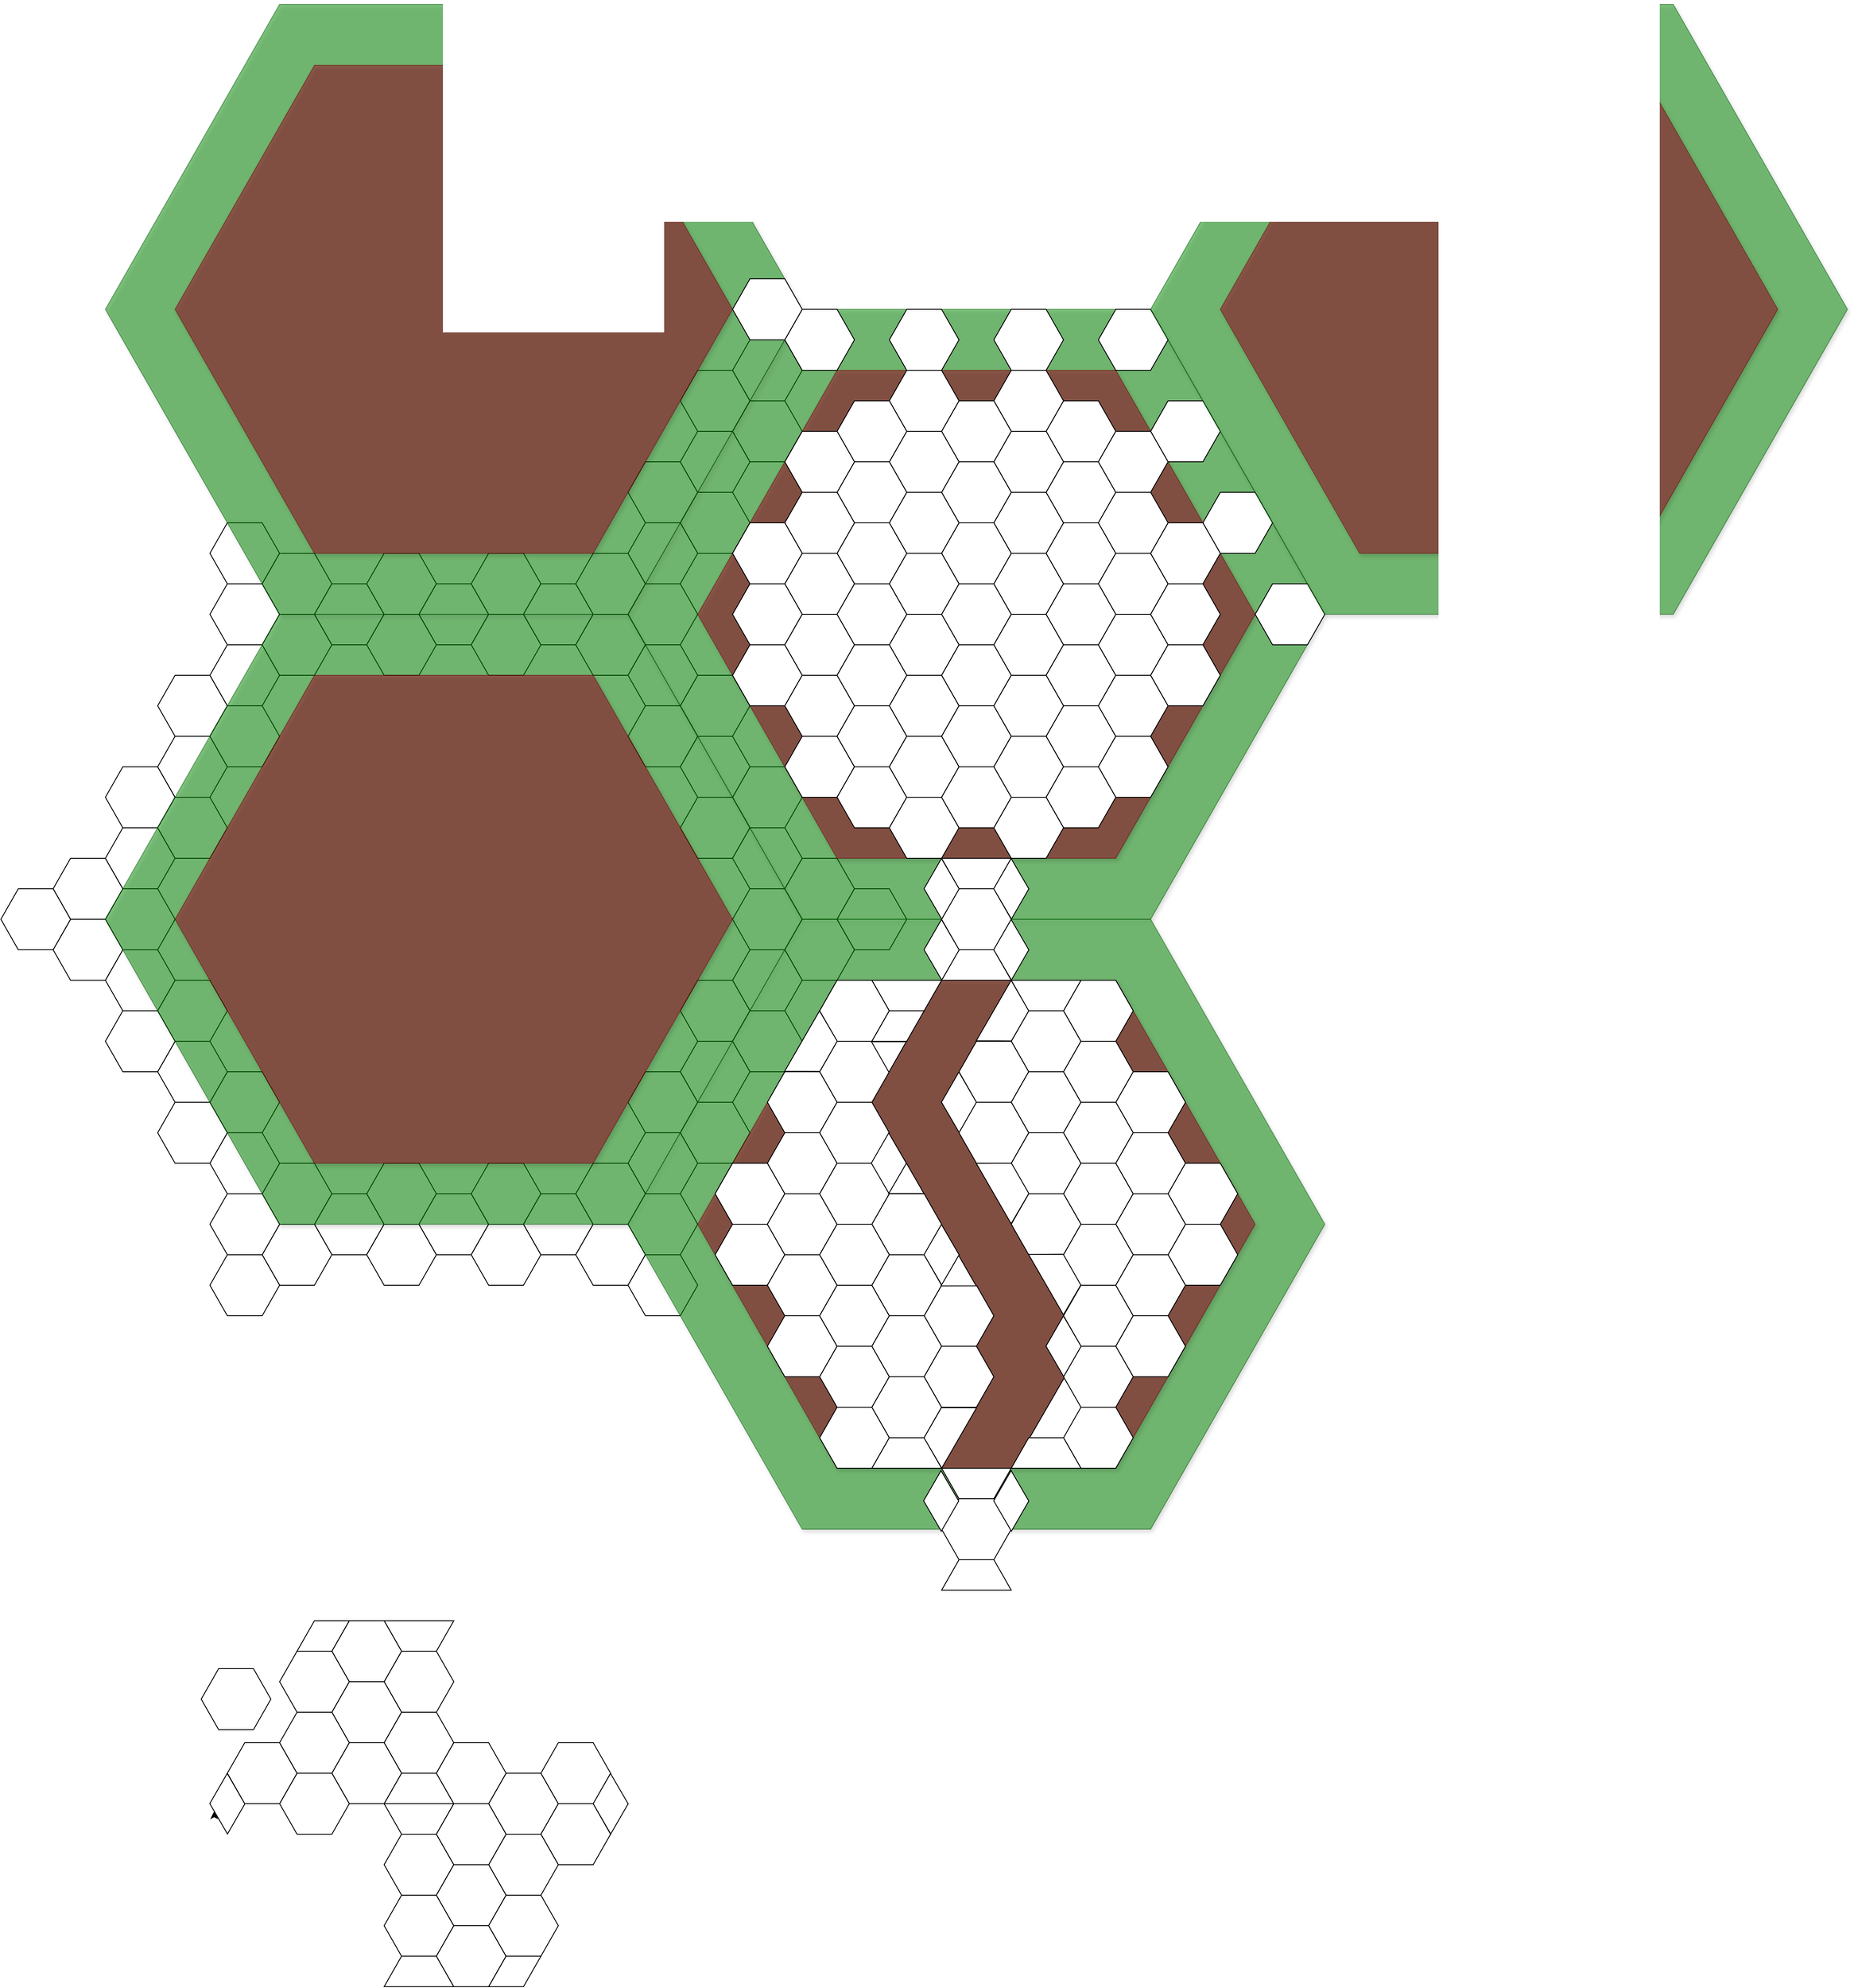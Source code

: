 <mxfile version="26.1.0">
  <diagram name="Página-1" id="Irix9DyMp88MgO9fXmrI">
    <mxGraphModel dx="4097" dy="3300" grid="1" gridSize="10" guides="1" tooltips="1" connect="1" arrows="1" fold="1" page="1" pageScale="1" pageWidth="827" pageHeight="1169" math="0" shadow="0">
      <root>
        <mxCell id="0" />
        <mxCell id="1" parent="0" />
        <object label="" heigth="50&#xa;" id="ee28yyPHF1UoalUS08Q_-102">
          <mxCell style="shape=hexagon;perimeter=hexagonPerimeter2;whiteSpace=wrap;html=1;fixedSize=1;perimeterSpacing=0;autosize=1;resizeHeight=0;resizeWidth=0;fixedWidth=0;size=20;" parent="1" vertex="1">
            <mxGeometry x="720" y="125" width="80" height="70" as="geometry" />
          </mxCell>
        </object>
        <object label="" heigth="50&#xa;" id="ee28yyPHF1UoalUS08Q_-103">
          <mxCell style="shape=hexagon;perimeter=hexagonPerimeter2;whiteSpace=wrap;html=1;fixedSize=1;perimeterSpacing=0;autosize=1;resizeHeight=0;resizeWidth=0;fixedWidth=0;size=20;" parent="1" vertex="1">
            <mxGeometry x="780" y="160" width="80" height="70" as="geometry" />
          </mxCell>
        </object>
        <object label="" heigth="50&#xa;" id="ee28yyPHF1UoalUS08Q_-104">
          <mxCell style="shape=hexagon;perimeter=hexagonPerimeter2;whiteSpace=wrap;html=1;fixedSize=1;perimeterSpacing=0;autosize=1;resizeHeight=0;resizeWidth=0;fixedWidth=0;size=20;" parent="1" vertex="1">
            <mxGeometry x="780" y="90" width="80" height="70" as="geometry" />
          </mxCell>
        </object>
        <object label="" heigth="50&#xa;" id="ee28yyPHF1UoalUS08Q_-105">
          <mxCell style="shape=hexagon;perimeter=hexagonPerimeter2;whiteSpace=wrap;html=1;fixedSize=1;perimeterSpacing=0;autosize=1;resizeHeight=0;resizeWidth=0;fixedWidth=0;size=20;" parent="1" vertex="1">
            <mxGeometry x="840" y="55" width="80" height="70" as="geometry" />
          </mxCell>
        </object>
        <object label="" heigth="50&#xa;" id="ee28yyPHF1UoalUS08Q_-106">
          <mxCell style="shape=hexagon;perimeter=hexagonPerimeter2;whiteSpace=wrap;html=1;fixedSize=1;perimeterSpacing=0;autosize=1;resizeHeight=0;resizeWidth=0;fixedWidth=0;size=20;" parent="1" vertex="1">
            <mxGeometry x="780" y="20" width="80" height="70" as="geometry" />
          </mxCell>
        </object>
        <object label="" heigth="50&#xa;" id="ee28yyPHF1UoalUS08Q_-107">
          <mxCell style="shape=hexagon;perimeter=hexagonPerimeter2;whiteSpace=wrap;html=1;fixedSize=1;perimeterSpacing=0;autosize=1;resizeHeight=0;resizeWidth=0;fixedWidth=0;size=20;" parent="1" vertex="1">
            <mxGeometry x="840" y="-15" width="80" height="70" as="geometry" />
          </mxCell>
        </object>
        <object label="" heigth="50&#xa;" id="ee28yyPHF1UoalUS08Q_-2">
          <mxCell style="shape=hexagon;perimeter=hexagonPerimeter2;whiteSpace=wrap;html=1;fixedSize=1;perimeterSpacing=0;autosize=1;resizeHeight=0;resizeWidth=0;fixedWidth=0;size=20;" parent="1" vertex="1">
            <mxGeometry x="360" y="965" width="80" height="70" as="geometry" />
          </mxCell>
        </object>
        <object label="" heigth="50&#xa;" id="ee28yyPHF1UoalUS08Q_-6">
          <mxCell style="shape=hexagon;perimeter=hexagonPerimeter2;whiteSpace=wrap;html=1;fixedSize=1;perimeterSpacing=0;autosize=1;resizeHeight=0;resizeWidth=0;fixedWidth=0;size=20;" parent="1" vertex="1">
            <mxGeometry x="420" y="930" width="80" height="70" as="geometry" />
          </mxCell>
        </object>
        <object label="" heigth="50&#xa;" id="ee28yyPHF1UoalUS08Q_-7">
          <mxCell style="shape=hexagon;perimeter=hexagonPerimeter2;whiteSpace=wrap;html=1;fixedSize=1;perimeterSpacing=0;autosize=1;resizeHeight=0;resizeWidth=0;fixedWidth=0;size=20;" parent="1" vertex="1">
            <mxGeometry x="420" y="1000" width="80" height="70" as="geometry" />
          </mxCell>
        </object>
        <object label="" heigth="50&#xa;" id="ee28yyPHF1UoalUS08Q_-8">
          <mxCell style="shape=hexagon;perimeter=hexagonPerimeter2;whiteSpace=wrap;html=1;fixedSize=1;perimeterSpacing=0;autosize=1;resizeHeight=0;resizeWidth=0;fixedWidth=0;size=20;" parent="1" vertex="1">
            <mxGeometry x="480" y="965" width="80" height="70" as="geometry" />
          </mxCell>
        </object>
        <object label="" heigth="50&#xa;" id="ee28yyPHF1UoalUS08Q_-9">
          <mxCell style="shape=hexagon;perimeter=hexagonPerimeter2;whiteSpace=wrap;html=1;fixedSize=1;perimeterSpacing=0;autosize=1;resizeHeight=0;resizeWidth=0;fixedWidth=0;size=20;" parent="1" vertex="1">
            <mxGeometry x="540" y="930" width="80" height="70" as="geometry" />
          </mxCell>
        </object>
        <object label="" heigth="50&#xa;" id="ee28yyPHF1UoalUS08Q_-10">
          <mxCell style="shape=hexagon;perimeter=hexagonPerimeter2;whiteSpace=wrap;html=1;fixedSize=1;perimeterSpacing=0;autosize=1;resizeHeight=0;resizeWidth=0;fixedWidth=0;size=20;" parent="1" vertex="1">
            <mxGeometry x="540" y="1000" width="80" height="70" as="geometry" />
          </mxCell>
        </object>
        <object label="" heigth="50&#xa;" id="ee28yyPHF1UoalUS08Q_-11">
          <mxCell style="shape=hexagon;perimeter=hexagonPerimeter2;whiteSpace=wrap;html=1;fixedSize=1;perimeterSpacing=0;autosize=1;resizeHeight=0;resizeWidth=0;fixedWidth=0;size=20;" parent="1" vertex="1">
            <mxGeometry x="300" y="930" width="80" height="70" as="geometry" />
          </mxCell>
        </object>
        <object label="" heigth="50&#xa;" id="ee28yyPHF1UoalUS08Q_-12">
          <mxCell style="shape=hexagon;perimeter=hexagonPerimeter2;whiteSpace=wrap;html=1;fixedSize=1;perimeterSpacing=0;autosize=1;resizeHeight=0;resizeWidth=0;fixedWidth=0;size=20;" parent="1" vertex="1">
            <mxGeometry x="300" y="1000" width="80" height="70" as="geometry" />
          </mxCell>
        </object>
        <object label="" heigth="50&#xa;" id="ee28yyPHF1UoalUS08Q_-13">
          <mxCell style="shape=hexagon;perimeter=hexagonPerimeter2;whiteSpace=wrap;html=1;fixedSize=1;perimeterSpacing=0;autosize=1;resizeHeight=0;resizeWidth=0;fixedWidth=0;size=20;" parent="1" vertex="1">
            <mxGeometry x="240" y="965" width="80" height="70" as="geometry" />
          </mxCell>
        </object>
        <object label="" heigth="50&#xa;" id="ee28yyPHF1UoalUS08Q_-14">
          <mxCell style="shape=hexagon;perimeter=hexagonPerimeter2;whiteSpace=wrap;html=1;fixedSize=1;perimeterSpacing=0;autosize=1;resizeHeight=0;resizeWidth=0;fixedWidth=0;size=20;" parent="1" vertex="1">
            <mxGeometry x="600" y="965" width="80" height="70" as="geometry" />
          </mxCell>
        </object>
        <object label="" heigth="50&#xa;" id="ee28yyPHF1UoalUS08Q_-15">
          <mxCell style="shape=hexagon;perimeter=hexagonPerimeter2;whiteSpace=wrap;html=1;fixedSize=1;perimeterSpacing=0;autosize=1;resizeHeight=0;resizeWidth=0;fixedWidth=0;size=20;" parent="1" vertex="1">
            <mxGeometry x="240" y="1035" width="80" height="70" as="geometry" />
          </mxCell>
        </object>
        <object label="" heigth="50&#xa;" id="ee28yyPHF1UoalUS08Q_-16">
          <mxCell style="shape=hexagon;perimeter=hexagonPerimeter2;whiteSpace=wrap;html=1;fixedSize=1;perimeterSpacing=0;autosize=1;resizeHeight=0;resizeWidth=0;fixedWidth=0;size=20;" parent="1" vertex="1">
            <mxGeometry x="240" y="895" width="80" height="70" as="geometry" />
          </mxCell>
        </object>
        <object label="" heigth="50&#xa;" id="ee28yyPHF1UoalUS08Q_-17">
          <mxCell style="shape=hexagon;perimeter=hexagonPerimeter2;whiteSpace=wrap;html=1;fixedSize=1;perimeterSpacing=0;autosize=1;resizeHeight=0;resizeWidth=0;fixedWidth=0;size=20;" parent="1" vertex="1">
            <mxGeometry x="240" y="825" width="80" height="70" as="geometry" />
          </mxCell>
        </object>
        <object label="" heigth="50&#xa;" id="ee28yyPHF1UoalUS08Q_-18">
          <mxCell style="shape=hexagon;perimeter=hexagonPerimeter2;whiteSpace=wrap;html=1;fixedSize=1;perimeterSpacing=0;autosize=1;resizeHeight=0;resizeWidth=0;fixedWidth=0;size=20;" parent="1" vertex="1">
            <mxGeometry x="180" y="860" width="80" height="70" as="geometry" />
          </mxCell>
        </object>
        <object label="" heigth="50&#xa;" id="ee28yyPHF1UoalUS08Q_-19">
          <mxCell style="shape=hexagon;perimeter=hexagonPerimeter2;whiteSpace=wrap;html=1;fixedSize=1;perimeterSpacing=0;autosize=1;resizeHeight=0;resizeWidth=0;fixedWidth=0;size=20;" parent="1" vertex="1">
            <mxGeometry x="180" y="790" width="80" height="70" as="geometry" />
          </mxCell>
        </object>
        <object label="" heigth="50&#xa;" id="ee28yyPHF1UoalUS08Q_-20">
          <mxCell style="shape=hexagon;perimeter=hexagonPerimeter2;whiteSpace=wrap;html=1;fixedSize=1;perimeterSpacing=0;autosize=1;resizeHeight=0;resizeWidth=0;fixedWidth=0;size=20;" parent="1" vertex="1">
            <mxGeometry x="180" y="720" width="80" height="70" as="geometry" />
          </mxCell>
        </object>
        <object label="" heigth="50&#xa;" id="ee28yyPHF1UoalUS08Q_-21">
          <mxCell style="shape=hexagon;perimeter=hexagonPerimeter2;whiteSpace=wrap;html=1;fixedSize=1;perimeterSpacing=0;autosize=1;resizeHeight=0;resizeWidth=0;fixedWidth=0;size=20;" parent="1" vertex="1">
            <mxGeometry x="120" y="755" width="80" height="70" as="geometry" />
          </mxCell>
        </object>
        <object label="" heigth="50&#xa;" id="ee28yyPHF1UoalUS08Q_-22">
          <mxCell style="shape=hexagon;perimeter=hexagonPerimeter2;whiteSpace=wrap;html=1;fixedSize=1;perimeterSpacing=0;autosize=1;resizeHeight=0;resizeWidth=0;fixedWidth=0;size=20;" parent="1" vertex="1">
            <mxGeometry x="120" y="685" width="80" height="70" as="geometry" />
          </mxCell>
        </object>
        <object label="" heigth="50&#xa;" id="ee28yyPHF1UoalUS08Q_-23">
          <mxCell style="shape=hexagon;perimeter=hexagonPerimeter2;whiteSpace=wrap;html=1;fixedSize=1;perimeterSpacing=0;autosize=1;resizeHeight=0;resizeWidth=0;fixedWidth=0;size=20;" parent="1" vertex="1">
            <mxGeometry x="120" y="615" width="80" height="70" as="geometry" />
          </mxCell>
        </object>
        <object label="" heigth="50&#xa;" id="ee28yyPHF1UoalUS08Q_-24">
          <mxCell style="shape=hexagon;perimeter=hexagonPerimeter2;whiteSpace=wrap;html=1;fixedSize=1;perimeterSpacing=0;autosize=1;resizeHeight=0;resizeWidth=0;fixedWidth=0;size=20;" parent="1" vertex="1">
            <mxGeometry x="60" y="650" width="80" height="70" as="geometry" />
          </mxCell>
        </object>
        <object label="" heigth="50&#xa;" id="ee28yyPHF1UoalUS08Q_-25">
          <mxCell style="shape=hexagon;perimeter=hexagonPerimeter2;whiteSpace=wrap;html=1;fixedSize=1;perimeterSpacing=0;autosize=1;resizeHeight=0;resizeWidth=0;fixedWidth=0;size=20;" parent="1" vertex="1">
            <mxGeometry x="60" y="580" width="80" height="70" as="geometry" />
          </mxCell>
        </object>
        <object label="" heigth="50&#xa;" id="ee28yyPHF1UoalUS08Q_-26">
          <mxCell style="shape=hexagon;perimeter=hexagonPerimeter2;whiteSpace=wrap;html=1;fixedSize=1;perimeterSpacing=0;autosize=1;resizeHeight=0;resizeWidth=0;fixedWidth=0;size=20;" parent="1" vertex="1">
            <mxGeometry y="615" width="80" height="70" as="geometry" />
          </mxCell>
        </object>
        <object label="" heigth="50&#xa;" id="ee28yyPHF1UoalUS08Q_-27">
          <mxCell style="shape=hexagon;perimeter=hexagonPerimeter2;whiteSpace=wrap;html=1;fixedSize=1;perimeterSpacing=0;autosize=1;resizeHeight=0;resizeWidth=0;fixedWidth=0;size=20;" parent="1" vertex="1">
            <mxGeometry x="120" y="545" width="80" height="70" as="geometry" />
          </mxCell>
        </object>
        <object label="" heigth="50&#xa;" id="ee28yyPHF1UoalUS08Q_-51">
          <mxCell style="shape=hexagon;perimeter=hexagonPerimeter2;whiteSpace=wrap;html=1;fixedSize=1;perimeterSpacing=0;autosize=1;resizeHeight=0;resizeWidth=0;fixedWidth=0;size=20;" parent="1" vertex="1">
            <mxGeometry x="120" y="475" width="80" height="70" as="geometry" />
          </mxCell>
        </object>
        <object label="" heigth="50&#xa;" id="ee28yyPHF1UoalUS08Q_-52">
          <mxCell style="shape=hexagon;perimeter=hexagonPerimeter2;whiteSpace=wrap;html=1;fixedSize=1;perimeterSpacing=0;autosize=1;resizeHeight=0;resizeWidth=0;fixedWidth=0;size=20;" parent="1" vertex="1">
            <mxGeometry x="180" y="510" width="80" height="70" as="geometry" />
          </mxCell>
        </object>
        <object label="" heigth="50&#xa;" id="ee28yyPHF1UoalUS08Q_-53">
          <mxCell style="shape=hexagon;perimeter=hexagonPerimeter2;whiteSpace=wrap;html=1;fixedSize=1;perimeterSpacing=0;autosize=1;resizeHeight=0;resizeWidth=0;fixedWidth=0;size=20;" parent="1" vertex="1">
            <mxGeometry x="180" y="440" width="80" height="70" as="geometry" />
          </mxCell>
        </object>
        <object label="" heigth="50&#xa;" id="ee28yyPHF1UoalUS08Q_-54">
          <mxCell style="shape=hexagon;perimeter=hexagonPerimeter2;whiteSpace=wrap;html=1;fixedSize=1;perimeterSpacing=0;autosize=1;resizeHeight=0;resizeWidth=0;fixedWidth=0;size=20;" parent="1" vertex="1">
            <mxGeometry x="180" y="370" width="80" height="70" as="geometry" />
          </mxCell>
        </object>
        <object label="" heigth="50&#xa;" id="ee28yyPHF1UoalUS08Q_-55">
          <mxCell style="shape=hexagon;perimeter=hexagonPerimeter2;whiteSpace=wrap;html=1;fixedSize=1;perimeterSpacing=0;autosize=1;resizeHeight=0;resizeWidth=0;fixedWidth=0;size=20;" parent="1" vertex="1">
            <mxGeometry x="240" y="405" width="80" height="70" as="geometry" />
          </mxCell>
        </object>
        <object label="" heigth="50&#xa;" id="ee28yyPHF1UoalUS08Q_-56">
          <mxCell style="shape=hexagon;perimeter=hexagonPerimeter2;whiteSpace=wrap;html=1;fixedSize=1;perimeterSpacing=0;autosize=1;resizeHeight=0;resizeWidth=0;fixedWidth=0;size=20;" parent="1" vertex="1">
            <mxGeometry x="240" y="335" width="80" height="70" as="geometry" />
          </mxCell>
        </object>
        <object label="" heigth="50&#xa;" id="ee28yyPHF1UoalUS08Q_-57">
          <mxCell style="shape=hexagon;perimeter=hexagonPerimeter2;whiteSpace=wrap;html=1;fixedSize=1;perimeterSpacing=0;autosize=1;resizeHeight=0;resizeWidth=0;fixedWidth=0;size=20;" parent="1" vertex="1">
            <mxGeometry x="240" y="265" width="80" height="70" as="geometry" />
          </mxCell>
        </object>
        <object label="" heigth="50&#xa;" id="ee28yyPHF1UoalUS08Q_-58">
          <mxCell style="shape=hexagon;perimeter=hexagonPerimeter2;whiteSpace=wrap;html=1;fixedSize=1;perimeterSpacing=0;autosize=1;resizeHeight=0;resizeWidth=0;fixedWidth=0;size=20;" parent="1" vertex="1">
            <mxGeometry x="300" y="300" width="80" height="70" as="geometry" />
          </mxCell>
        </object>
        <object label="" heigth="50&#xa;" id="ee28yyPHF1UoalUS08Q_-59">
          <mxCell style="shape=hexagon;perimeter=hexagonPerimeter2;whiteSpace=wrap;html=1;fixedSize=1;perimeterSpacing=0;autosize=1;resizeHeight=0;resizeWidth=0;fixedWidth=0;size=20;" parent="1" vertex="1">
            <mxGeometry x="240" y="195" width="80" height="70" as="geometry" />
          </mxCell>
        </object>
        <object label="" heigth="50&#xa;" id="ee28yyPHF1UoalUS08Q_-60">
          <mxCell style="shape=hexagon;perimeter=hexagonPerimeter2;whiteSpace=wrap;html=1;fixedSize=1;perimeterSpacing=0;autosize=1;resizeHeight=0;resizeWidth=0;fixedWidth=0;size=20;" parent="1" vertex="1">
            <mxGeometry x="300" y="230" width="80" height="70" as="geometry" />
          </mxCell>
        </object>
        <object label="" heigth="50&#xa;" id="ee28yyPHF1UoalUS08Q_-61">
          <mxCell style="shape=hexagon;perimeter=hexagonPerimeter2;whiteSpace=wrap;html=1;fixedSize=1;perimeterSpacing=0;autosize=1;resizeHeight=0;resizeWidth=0;fixedWidth=0;size=20;" parent="1" vertex="1">
            <mxGeometry x="360" y="265" width="80" height="70" as="geometry" />
          </mxCell>
        </object>
        <object label="" heigth="50&#xa;" id="ee28yyPHF1UoalUS08Q_-62">
          <mxCell style="shape=hexagon;perimeter=hexagonPerimeter2;whiteSpace=wrap;html=1;fixedSize=1;perimeterSpacing=0;autosize=1;resizeHeight=0;resizeWidth=0;fixedWidth=0;size=20;" parent="1" vertex="1">
            <mxGeometry x="420" y="300" width="80" height="70" as="geometry" />
          </mxCell>
        </object>
        <object label="" heigth="50&#xa;" id="ee28yyPHF1UoalUS08Q_-63">
          <mxCell style="shape=hexagon;perimeter=hexagonPerimeter2;whiteSpace=wrap;html=1;fixedSize=1;perimeterSpacing=0;autosize=1;resizeHeight=0;resizeWidth=0;fixedWidth=0;size=20;" parent="1" vertex="1">
            <mxGeometry x="420" y="230" width="80" height="70" as="geometry" />
          </mxCell>
        </object>
        <object label="" heigth="50&#xa;" id="ee28yyPHF1UoalUS08Q_-64">
          <mxCell style="shape=hexagon;perimeter=hexagonPerimeter2;whiteSpace=wrap;html=1;fixedSize=1;perimeterSpacing=0;autosize=1;resizeHeight=0;resizeWidth=0;fixedWidth=0;size=20;" parent="1" vertex="1">
            <mxGeometry x="480" y="265" width="80" height="70" as="geometry" />
          </mxCell>
        </object>
        <object label="" heigth="50&#xa;" id="ee28yyPHF1UoalUS08Q_-65">
          <mxCell style="shape=hexagon;perimeter=hexagonPerimeter2;whiteSpace=wrap;html=1;fixedSize=1;perimeterSpacing=0;autosize=1;resizeHeight=0;resizeWidth=0;fixedWidth=0;size=20;" parent="1" vertex="1">
            <mxGeometry x="540" y="300" width="80" height="70" as="geometry" />
          </mxCell>
        </object>
        <object label="" heigth="50&#xa;" id="ee28yyPHF1UoalUS08Q_-66">
          <mxCell style="shape=hexagon;perimeter=hexagonPerimeter2;whiteSpace=wrap;html=1;fixedSize=1;perimeterSpacing=0;autosize=1;resizeHeight=0;resizeWidth=0;fixedWidth=0;size=20;" parent="1" vertex="1">
            <mxGeometry x="540" y="230" width="80" height="70" as="geometry" />
          </mxCell>
        </object>
        <object label="" heigth="50&#xa;" id="ee28yyPHF1UoalUS08Q_-67">
          <mxCell style="shape=hexagon;perimeter=hexagonPerimeter2;whiteSpace=wrap;html=1;fixedSize=1;perimeterSpacing=0;autosize=1;resizeHeight=0;resizeWidth=0;fixedWidth=0;size=20;" parent="1" vertex="1">
            <mxGeometry x="600" y="265" width="80" height="70" as="geometry" />
          </mxCell>
        </object>
        <object label="" heigth="50&#xa;" id="ee28yyPHF1UoalUS08Q_-68">
          <mxCell style="shape=hexagon;perimeter=hexagonPerimeter2;whiteSpace=wrap;html=1;fixedSize=1;perimeterSpacing=0;autosize=1;resizeHeight=0;resizeWidth=0;fixedWidth=0;size=20;" parent="1" vertex="1">
            <mxGeometry x="660" y="230" width="80" height="70" as="geometry" />
          </mxCell>
        </object>
        <object label="" heigth="50&#xa;" id="ee28yyPHF1UoalUS08Q_-69">
          <mxCell style="shape=hexagon;perimeter=hexagonPerimeter2;whiteSpace=wrap;html=1;fixedSize=1;perimeterSpacing=0;autosize=1;resizeHeight=0;resizeWidth=0;fixedWidth=0;size=20;" parent="1" vertex="1">
            <mxGeometry x="720" y="195" width="80" height="70" as="geometry" />
          </mxCell>
        </object>
        <object label="" heigth="50&#xa;" id="ee28yyPHF1UoalUS08Q_-70">
          <mxCell style="shape=hexagon;perimeter=hexagonPerimeter2;whiteSpace=wrap;html=1;fixedSize=1;perimeterSpacing=0;autosize=1;resizeHeight=0;resizeWidth=0;fixedWidth=0;size=20;" parent="1" vertex="1">
            <mxGeometry x="720" y="265" width="80" height="70" as="geometry" />
          </mxCell>
        </object>
        <object label="" heigth="50&#xa;" id="ee28yyPHF1UoalUS08Q_-71">
          <mxCell style="shape=hexagon;perimeter=hexagonPerimeter2;whiteSpace=wrap;html=1;fixedSize=1;perimeterSpacing=0;autosize=1;resizeHeight=0;resizeWidth=0;fixedWidth=0;size=20;" parent="1" vertex="1">
            <mxGeometry x="660" y="300" width="80" height="70" as="geometry" />
          </mxCell>
        </object>
        <object label="" heigth="50&#xa;" id="ee28yyPHF1UoalUS08Q_-72">
          <mxCell style="shape=hexagon;perimeter=hexagonPerimeter2;whiteSpace=wrap;html=1;fixedSize=1;perimeterSpacing=0;autosize=1;resizeHeight=0;resizeWidth=0;fixedWidth=0;size=20;" parent="1" vertex="1">
            <mxGeometry x="840" y="475" width="80" height="70" as="geometry" />
          </mxCell>
        </object>
        <object label="" heigth="50&#xa;" id="ee28yyPHF1UoalUS08Q_-73">
          <mxCell style="shape=hexagon;perimeter=hexagonPerimeter2;whiteSpace=wrap;html=1;fixedSize=1;perimeterSpacing=0;autosize=1;resizeHeight=0;resizeWidth=0;fixedWidth=0;size=20;" parent="1" vertex="1">
            <mxGeometry x="780" y="510" width="80" height="70" as="geometry" />
          </mxCell>
        </object>
        <object label="" heigth="50&#xa;" id="ee28yyPHF1UoalUS08Q_-74">
          <mxCell style="shape=hexagon;perimeter=hexagonPerimeter2;whiteSpace=wrap;html=1;fixedSize=1;perimeterSpacing=0;autosize=1;resizeHeight=0;resizeWidth=0;fixedWidth=0;size=20;" parent="1" vertex="1">
            <mxGeometry x="780" y="440" width="80" height="70" as="geometry" />
          </mxCell>
        </object>
        <object label="" heigth="50&#xa;" id="ee28yyPHF1UoalUS08Q_-75">
          <mxCell style="shape=hexagon;perimeter=hexagonPerimeter2;whiteSpace=wrap;html=1;fixedSize=1;perimeterSpacing=0;autosize=1;resizeHeight=0;resizeWidth=0;fixedWidth=0;size=20;" parent="1" vertex="1">
            <mxGeometry x="780" y="370" width="80" height="70" as="geometry" />
          </mxCell>
        </object>
        <object label="" heigth="50&#xa;" id="ee28yyPHF1UoalUS08Q_-76">
          <mxCell style="shape=hexagon;perimeter=hexagonPerimeter2;whiteSpace=wrap;html=1;fixedSize=1;perimeterSpacing=0;autosize=1;resizeHeight=0;resizeWidth=0;fixedWidth=0;size=20;" parent="1" vertex="1">
            <mxGeometry x="720" y="405" width="80" height="70" as="geometry" />
          </mxCell>
        </object>
        <object label="" heigth="50&#xa;" id="ee28yyPHF1UoalUS08Q_-77">
          <mxCell style="shape=hexagon;perimeter=hexagonPerimeter2;whiteSpace=wrap;html=1;fixedSize=1;perimeterSpacing=0;autosize=1;resizeHeight=0;resizeWidth=0;fixedWidth=0;size=20;" parent="1" vertex="1">
            <mxGeometry x="720" y="335" width="80" height="70" as="geometry" />
          </mxCell>
        </object>
        <object label="" heigth="50&#xa;" id="ee28yyPHF1UoalUS08Q_-78">
          <mxCell style="shape=hexagon;perimeter=hexagonPerimeter2;whiteSpace=wrap;html=1;fixedSize=1;perimeterSpacing=0;autosize=1;resizeHeight=0;resizeWidth=0;fixedWidth=0;size=20;" parent="1" vertex="1">
            <mxGeometry x="840" y="545" width="80" height="70" as="geometry" />
          </mxCell>
        </object>
        <object label="" heigth="50&#xa;" id="ee28yyPHF1UoalUS08Q_-79">
          <mxCell style="shape=hexagon;perimeter=hexagonPerimeter2;whiteSpace=wrap;html=1;fixedSize=1;perimeterSpacing=0;autosize=1;resizeHeight=0;resizeWidth=0;fixedWidth=0;size=20;" parent="1" vertex="1">
            <mxGeometry x="840" y="615" width="80" height="70" as="geometry" />
          </mxCell>
        </object>
        <object label="" heigth="50&#xa;" id="ee28yyPHF1UoalUS08Q_-80">
          <mxCell style="shape=hexagon;perimeter=hexagonPerimeter2;whiteSpace=wrap;html=1;fixedSize=1;perimeterSpacing=0;autosize=1;resizeHeight=0;resizeWidth=0;fixedWidth=0;size=20;" parent="1" vertex="1">
            <mxGeometry x="900" y="580" width="80" height="70" as="geometry" />
          </mxCell>
        </object>
        <object label="" heigth="50&#xa;" id="ee28yyPHF1UoalUS08Q_-81">
          <mxCell style="shape=hexagon;perimeter=hexagonPerimeter2;whiteSpace=wrap;html=1;fixedSize=1;perimeterSpacing=0;autosize=1;resizeHeight=0;resizeWidth=0;fixedWidth=0;size=20;" parent="1" vertex="1">
            <mxGeometry x="900" y="650" width="80" height="70" as="geometry" />
          </mxCell>
        </object>
        <object label="" heigth="50&#xa;" id="ee28yyPHF1UoalUS08Q_-82">
          <mxCell style="shape=hexagon;perimeter=hexagonPerimeter2;whiteSpace=wrap;html=1;fixedSize=1;perimeterSpacing=0;autosize=1;resizeHeight=0;resizeWidth=0;fixedWidth=0;size=20;" parent="1" vertex="1">
            <mxGeometry x="960" y="615" width="80" height="70" as="geometry" />
          </mxCell>
        </object>
        <object label="" heigth="50&#xa;" id="ee28yyPHF1UoalUS08Q_-83">
          <mxCell style="shape=hexagon;perimeter=hexagonPerimeter2;whiteSpace=wrap;html=1;fixedSize=1;perimeterSpacing=0;autosize=1;resizeHeight=0;resizeWidth=0;fixedWidth=0;size=20;" parent="1" vertex="1">
            <mxGeometry x="840" y="685" width="80" height="70" as="geometry" />
          </mxCell>
        </object>
        <object label="" heigth="50&#xa;" id="ee28yyPHF1UoalUS08Q_-84">
          <mxCell style="shape=hexagon;perimeter=hexagonPerimeter2;whiteSpace=wrap;html=1;fixedSize=1;perimeterSpacing=0;autosize=1;resizeHeight=0;resizeWidth=0;fixedWidth=0;size=20;" parent="1" vertex="1">
            <mxGeometry x="780" y="720" width="80" height="70" as="geometry" />
          </mxCell>
        </object>
        <object label="" heigth="50&#xa;" id="ee28yyPHF1UoalUS08Q_-85">
          <mxCell style="shape=hexagon;perimeter=hexagonPerimeter2;whiteSpace=wrap;html=1;fixedSize=1;perimeterSpacing=0;autosize=1;resizeHeight=0;resizeWidth=0;fixedWidth=0;size=20;" parent="1" vertex="1">
            <mxGeometry x="840" y="755" width="80" height="70" as="geometry" />
          </mxCell>
        </object>
        <object label="" heigth="50&#xa;" id="ee28yyPHF1UoalUS08Q_-86">
          <mxCell style="shape=hexagon;perimeter=hexagonPerimeter2;whiteSpace=wrap;html=1;fixedSize=1;perimeterSpacing=0;autosize=1;resizeHeight=0;resizeWidth=0;fixedWidth=0;size=20;" parent="1" vertex="1">
            <mxGeometry x="780" y="790" width="80" height="70" as="geometry" />
          </mxCell>
        </object>
        <object label="" heigth="50&#xa;" id="ee28yyPHF1UoalUS08Q_-87">
          <mxCell style="shape=hexagon;perimeter=hexagonPerimeter2;whiteSpace=wrap;html=1;fixedSize=1;perimeterSpacing=0;autosize=1;resizeHeight=0;resizeWidth=0;fixedWidth=0;size=20;" parent="1" vertex="1">
            <mxGeometry x="720" y="825" width="80" height="70" as="geometry" />
          </mxCell>
        </object>
        <object label="" heigth="50&#xa;" id="ee28yyPHF1UoalUS08Q_-88">
          <mxCell style="shape=hexagon;perimeter=hexagonPerimeter2;whiteSpace=wrap;html=1;fixedSize=1;perimeterSpacing=0;autosize=1;resizeHeight=0;resizeWidth=0;fixedWidth=0;size=20;" parent="1" vertex="1">
            <mxGeometry x="780" y="860" width="80" height="70" as="geometry" />
          </mxCell>
        </object>
        <object label="" heigth="50&#xa;" id="ee28yyPHF1UoalUS08Q_-89">
          <mxCell style="shape=hexagon;perimeter=hexagonPerimeter2;whiteSpace=wrap;html=1;fixedSize=1;perimeterSpacing=0;autosize=1;resizeHeight=0;resizeWidth=0;fixedWidth=0;size=20;" parent="1" vertex="1">
            <mxGeometry x="720" y="895" width="80" height="70" as="geometry" />
          </mxCell>
        </object>
        <object label="" heigth="50&#xa;" id="ee28yyPHF1UoalUS08Q_-90">
          <mxCell style="shape=hexagon;perimeter=hexagonPerimeter2;whiteSpace=wrap;html=1;fixedSize=1;perimeterSpacing=0;autosize=1;resizeHeight=0;resizeWidth=0;fixedWidth=0;size=20;" parent="1" vertex="1">
            <mxGeometry x="660" y="930" width="80" height="70" as="geometry" />
          </mxCell>
        </object>
        <object label="" heigth="50&#xa;" id="ee28yyPHF1UoalUS08Q_-91">
          <mxCell style="shape=hexagon;perimeter=hexagonPerimeter2;whiteSpace=wrap;html=1;fixedSize=1;perimeterSpacing=0;autosize=1;resizeHeight=0;resizeWidth=0;fixedWidth=0;size=20;" parent="1" vertex="1">
            <mxGeometry x="720" y="965" width="80" height="70" as="geometry" />
          </mxCell>
        </object>
        <object label="" heigth="50&#xa;" id="ee28yyPHF1UoalUS08Q_-92">
          <mxCell style="shape=hexagon;perimeter=hexagonPerimeter2;whiteSpace=wrap;html=1;fixedSize=1;perimeterSpacing=0;autosize=1;resizeHeight=0;resizeWidth=0;fixedWidth=0;size=20;" parent="1" vertex="1">
            <mxGeometry x="660" y="1000" width="80" height="70" as="geometry" />
          </mxCell>
        </object>
        <object label="" heigth="50&#xa;" id="ee28yyPHF1UoalUS08Q_-93">
          <mxCell style="shape=hexagon;perimeter=hexagonPerimeter2;whiteSpace=wrap;html=1;fixedSize=1;perimeterSpacing=0;autosize=1;resizeHeight=0;resizeWidth=0;fixedWidth=0;size=20;" parent="1" vertex="1">
            <mxGeometry x="720" y="1035" width="80" height="70" as="geometry" />
          </mxCell>
        </object>
        <object label="" heigth="50&#xa;" id="ee28yyPHF1UoalUS08Q_-94">
          <mxCell style="shape=hexagon;perimeter=hexagonPerimeter2;whiteSpace=wrap;html=1;fixedSize=1;perimeterSpacing=0;autosize=1;resizeHeight=0;resizeWidth=0;fixedWidth=0;size=200;shadow=1;fillColor=#008a00;fontColor=#ffffff;strokeColor=#005700;opacity=50;" parent="1" vertex="1">
            <mxGeometry x="120" y="300" width="800" height="700" as="geometry" />
          </mxCell>
        </object>
        <object label="" heigth="50&#xa;" id="ee28yyPHF1UoalUS08Q_-95">
          <mxCell style="shape=hexagon;perimeter=hexagonPerimeter2;whiteSpace=wrap;html=1;fixedSize=1;perimeterSpacing=0;autosize=1;resizeHeight=0;resizeWidth=0;fixedWidth=0;size=160;shadow=1;fillColor=#a20025;fontColor=#ffffff;strokeColor=#6F0000;opacity=50;" parent="1" vertex="1">
            <mxGeometry x="200" y="370" width="640" height="560" as="geometry" />
          </mxCell>
        </object>
        <object label="" heigth="50&#xa;" id="ee28yyPHF1UoalUS08Q_-96">
          <mxCell style="shape=hexagon;perimeter=hexagonPerimeter2;whiteSpace=wrap;html=1;fixedSize=1;perimeterSpacing=0;autosize=1;resizeHeight=0;resizeWidth=0;fixedWidth=0;size=200;shadow=1;fillColor=#008a00;fontColor=#ffffff;strokeColor=#005700;opacity=50;" parent="1" vertex="1">
            <mxGeometry x="720" y="-50" width="800" height="700" as="geometry" />
          </mxCell>
        </object>
        <object label="" heigth="50&#xa;" id="ee28yyPHF1UoalUS08Q_-97">
          <mxCell style="shape=hexagon;perimeter=hexagonPerimeter2;whiteSpace=wrap;html=1;fixedSize=1;perimeterSpacing=0;autosize=1;resizeHeight=0;resizeWidth=0;fixedWidth=0;size=160;shadow=1;fillColor=#a20025;fontColor=#ffffff;strokeColor=#6F0000;opacity=50;" parent="1" vertex="1">
            <mxGeometry x="800" y="20" width="640" height="560" as="geometry" />
          </mxCell>
        </object>
        <object label="" heigth="50&#xa;" id="ee28yyPHF1UoalUS08Q_-98">
          <mxCell style="shape=hexagon;perimeter=hexagonPerimeter2;whiteSpace=wrap;html=1;fixedSize=1;perimeterSpacing=0;autosize=1;resizeHeight=0;resizeWidth=0;fixedWidth=0;size=200;shadow=1;fillColor=#008a00;fontColor=#ffffff;strokeColor=#005700;opacity=50;" parent="1" vertex="1">
            <mxGeometry x="720" y="650" width="800" height="700" as="geometry" />
          </mxCell>
        </object>
        <object label="" heigth="50&#xa;" id="ee28yyPHF1UoalUS08Q_-99">
          <mxCell style="shape=hexagon;perimeter=hexagonPerimeter2;whiteSpace=wrap;html=1;fixedSize=1;perimeterSpacing=0;autosize=1;resizeHeight=0;resizeWidth=0;fixedWidth=0;size=160;shadow=1;fillColor=#a20025;fontColor=#ffffff;strokeColor=#6F0000;opacity=50;" parent="1" vertex="1">
            <mxGeometry x="800" y="720" width="640" height="560" as="geometry" />
          </mxCell>
        </object>
        <object label="" heigth="50&#xa;" id="ee28yyPHF1UoalUS08Q_-100">
          <mxCell style="shape=hexagon;perimeter=hexagonPerimeter2;whiteSpace=wrap;html=1;fixedSize=1;perimeterSpacing=0;autosize=1;resizeHeight=0;resizeWidth=0;fixedWidth=0;size=200;shadow=1;fillColor=#008a00;fontColor=#ffffff;strokeColor=#005700;opacity=50;" parent="1" vertex="1">
            <mxGeometry x="120" y="-400" width="800" height="700" as="geometry" />
          </mxCell>
        </object>
        <object label="" heigth="50&#xa;" id="ee28yyPHF1UoalUS08Q_-101">
          <mxCell style="shape=hexagon;perimeter=hexagonPerimeter2;whiteSpace=wrap;html=1;fixedSize=1;perimeterSpacing=0;autosize=1;resizeHeight=0;resizeWidth=0;fixedWidth=0;size=160;shadow=1;fillColor=#a20025;fontColor=#ffffff;strokeColor=#6F0000;opacity=50;" parent="1" vertex="1">
            <mxGeometry x="200" y="-330" width="640" height="560" as="geometry" />
          </mxCell>
        </object>
        <object label="" heigth="50&#xa;" id="ee28yyPHF1UoalUS08Q_-108">
          <mxCell style="shape=hexagon;perimeter=hexagonPerimeter2;whiteSpace=wrap;html=1;fixedSize=1;perimeterSpacing=0;autosize=1;resizeHeight=0;resizeWidth=0;fixedWidth=0;size=20;" parent="1" vertex="1">
            <mxGeometry x="900" y="-50" width="80" height="70" as="geometry" />
          </mxCell>
        </object>
        <object label="" heigth="50&#xa;" id="ee28yyPHF1UoalUS08Q_-110">
          <mxCell style="shape=hexagon;perimeter=hexagonPerimeter2;whiteSpace=wrap;html=1;fixedSize=1;perimeterSpacing=0;autosize=1;resizeHeight=0;resizeWidth=0;fixedWidth=0;size=20;" parent="1" vertex="1">
            <mxGeometry x="840" y="-85" width="80" height="70" as="geometry" />
          </mxCell>
        </object>
        <object label="" heigth="50&#xa;" id="ee28yyPHF1UoalUS08Q_-113">
          <mxCell style="shape=hexagon;perimeter=hexagonPerimeter2;whiteSpace=wrap;html=1;fixedSize=1;perimeterSpacing=0;autosize=1;resizeHeight=0;resizeWidth=0;fixedWidth=0;size=20;" parent="1" vertex="1">
            <mxGeometry x="1020" y="-50" width="80" height="70" as="geometry" />
          </mxCell>
        </object>
        <object label="" heigth="50&#xa;" id="ee28yyPHF1UoalUS08Q_-115">
          <mxCell style="shape=hexagon;perimeter=hexagonPerimeter2;whiteSpace=wrap;html=1;fixedSize=1;perimeterSpacing=0;autosize=1;resizeHeight=0;resizeWidth=0;fixedWidth=0;size=20;" parent="1" vertex="1">
            <mxGeometry x="1140" y="-50" width="80" height="70" as="geometry" />
          </mxCell>
        </object>
        <object label="" heigth="50&#xa;" id="ee28yyPHF1UoalUS08Q_-116">
          <mxCell style="shape=hexagon;perimeter=hexagonPerimeter2;whiteSpace=wrap;html=1;fixedSize=1;perimeterSpacing=0;autosize=1;resizeHeight=0;resizeWidth=0;fixedWidth=0;size=20;" parent="1" vertex="1">
            <mxGeometry x="1260" y="-50" width="80" height="70" as="geometry" />
          </mxCell>
        </object>
        <object label="" heigth="50&#xa;" id="ee28yyPHF1UoalUS08Q_-117">
          <mxCell style="shape=hexagon;perimeter=hexagonPerimeter2;whiteSpace=wrap;html=1;fixedSize=1;perimeterSpacing=0;autosize=1;resizeHeight=0;resizeWidth=0;fixedWidth=0;size=20;" parent="1" vertex="1">
            <mxGeometry x="1440" y="265" width="80" height="70" as="geometry" />
          </mxCell>
        </object>
        <object label="" heigth="50&#xa;" id="ee28yyPHF1UoalUS08Q_-118">
          <mxCell style="shape=hexagon;perimeter=hexagonPerimeter2;whiteSpace=wrap;html=1;fixedSize=1;perimeterSpacing=0;autosize=1;resizeHeight=0;resizeWidth=0;fixedWidth=0;size=20;" parent="1" vertex="1">
            <mxGeometry x="1320" y="55" width="80" height="70" as="geometry" />
          </mxCell>
        </object>
        <object label="" heigth="50&#xa;" id="ee28yyPHF1UoalUS08Q_-119">
          <mxCell style="shape=hexagon;perimeter=hexagonPerimeter2;whiteSpace=wrap;html=1;fixedSize=1;perimeterSpacing=0;autosize=1;resizeHeight=0;resizeWidth=0;fixedWidth=0;size=20;" parent="1" vertex="1">
            <mxGeometry x="1380" y="160" width="80" height="70" as="geometry" />
          </mxCell>
        </object>
        <object label="" heigth="50&#xa;" id="ee28yyPHF1UoalUS08Q_-121">
          <mxCell style="shape=hexagon;perimeter=hexagonPerimeter2;whiteSpace=wrap;html=1;fixedSize=1;perimeterSpacing=0;autosize=1;resizeHeight=0;resizeWidth=0;fixedWidth=0;size=20;" parent="1" vertex="1">
            <mxGeometry x="1080" y="265" width="80" height="70" as="geometry" />
          </mxCell>
        </object>
        <object label="" heigth="50&#xa;" id="ee28yyPHF1UoalUS08Q_-122">
          <mxCell style="shape=hexagon;perimeter=hexagonPerimeter2;whiteSpace=wrap;html=1;fixedSize=1;perimeterSpacing=0;autosize=1;resizeHeight=0;resizeWidth=0;fixedWidth=0;size=20;" parent="1" vertex="1">
            <mxGeometry x="1140" y="300" width="80" height="70" as="geometry" />
          </mxCell>
        </object>
        <object label="" heigth="50&#xa;" id="ee28yyPHF1UoalUS08Q_-123">
          <mxCell style="shape=hexagon;perimeter=hexagonPerimeter2;whiteSpace=wrap;html=1;fixedSize=1;perimeterSpacing=0;autosize=1;resizeHeight=0;resizeWidth=0;fixedWidth=0;size=20;" parent="1" vertex="1">
            <mxGeometry x="1140" y="230" width="80" height="70" as="geometry" />
          </mxCell>
        </object>
        <object label="" heigth="50&#xa;" id="ee28yyPHF1UoalUS08Q_-124">
          <mxCell style="shape=hexagon;perimeter=hexagonPerimeter2;whiteSpace=wrap;html=1;fixedSize=1;perimeterSpacing=0;autosize=1;resizeHeight=0;resizeWidth=0;fixedWidth=0;size=20;" parent="1" vertex="1">
            <mxGeometry x="1200" y="195" width="80" height="70" as="geometry" />
          </mxCell>
        </object>
        <object label="" heigth="50&#xa;" id="ee28yyPHF1UoalUS08Q_-125">
          <mxCell style="shape=hexagon;perimeter=hexagonPerimeter2;whiteSpace=wrap;html=1;fixedSize=1;perimeterSpacing=0;autosize=1;resizeHeight=0;resizeWidth=0;fixedWidth=0;size=20;" parent="1" vertex="1">
            <mxGeometry x="1140" y="160" width="80" height="70" as="geometry" />
          </mxCell>
        </object>
        <object label="" heigth="50&#xa;" id="ee28yyPHF1UoalUS08Q_-126">
          <mxCell style="shape=hexagon;perimeter=hexagonPerimeter2;whiteSpace=wrap;html=1;fixedSize=1;perimeterSpacing=0;autosize=1;resizeHeight=0;resizeWidth=0;fixedWidth=0;size=20;" parent="1" vertex="1">
            <mxGeometry x="1080" y="195" width="80" height="70" as="geometry" />
          </mxCell>
        </object>
        <object label="" heigth="50&#xa;" id="ee28yyPHF1UoalUS08Q_-127">
          <mxCell style="shape=hexagon;perimeter=hexagonPerimeter2;whiteSpace=wrap;html=1;fixedSize=1;perimeterSpacing=0;autosize=1;resizeHeight=0;resizeWidth=0;fixedWidth=0;size=20;" parent="1" vertex="1">
            <mxGeometry x="1020" y="230" width="80" height="70" as="geometry" />
          </mxCell>
        </object>
        <object label="" heigth="50&#xa;" id="ee28yyPHF1UoalUS08Q_-128">
          <mxCell style="shape=hexagon;perimeter=hexagonPerimeter2;whiteSpace=wrap;html=1;fixedSize=1;perimeterSpacing=0;autosize=1;resizeHeight=0;resizeWidth=0;fixedWidth=0;size=20;" parent="1" vertex="1">
            <mxGeometry x="1020" y="300" width="80" height="70" as="geometry" />
          </mxCell>
        </object>
        <object label="" heigth="50&#xa;" id="ee28yyPHF1UoalUS08Q_-129">
          <mxCell style="shape=hexagon;perimeter=hexagonPerimeter2;whiteSpace=wrap;html=1;fixedSize=1;perimeterSpacing=0;autosize=1;resizeHeight=0;resizeWidth=0;fixedWidth=0;size=20;" parent="1" vertex="1">
            <mxGeometry x="1080" y="335" width="80" height="70" as="geometry" />
          </mxCell>
        </object>
        <object label="" heigth="50&#xa;" id="ee28yyPHF1UoalUS08Q_-130">
          <mxCell style="shape=hexagon;perimeter=hexagonPerimeter2;whiteSpace=wrap;html=1;fixedSize=1;perimeterSpacing=0;autosize=1;resizeHeight=0;resizeWidth=0;fixedWidth=0;size=20;" parent="1" vertex="1">
            <mxGeometry x="1020" y="370" width="80" height="70" as="geometry" />
          </mxCell>
        </object>
        <object label="" heigth="50&#xa;" id="ee28yyPHF1UoalUS08Q_-131">
          <mxCell style="shape=hexagon;perimeter=hexagonPerimeter2;whiteSpace=wrap;html=1;fixedSize=1;perimeterSpacing=0;autosize=1;resizeHeight=0;resizeWidth=0;fixedWidth=0;size=20;" parent="1" vertex="1">
            <mxGeometry x="1080" y="405" width="80" height="70" as="geometry" />
          </mxCell>
        </object>
        <object label="" heigth="50&#xa;" id="ee28yyPHF1UoalUS08Q_-132">
          <mxCell style="shape=hexagon;perimeter=hexagonPerimeter2;whiteSpace=wrap;html=1;fixedSize=1;perimeterSpacing=0;autosize=1;resizeHeight=0;resizeWidth=0;fixedWidth=0;size=20;" parent="1" vertex="1">
            <mxGeometry x="1200" y="405" width="80" height="70" as="geometry" />
          </mxCell>
        </object>
        <object label="" heigth="50&#xa;" id="ee28yyPHF1UoalUS08Q_-133">
          <mxCell style="shape=hexagon;perimeter=hexagonPerimeter2;whiteSpace=wrap;html=1;fixedSize=1;perimeterSpacing=0;autosize=1;resizeHeight=0;resizeWidth=0;fixedWidth=0;size=20;" parent="1" vertex="1">
            <mxGeometry x="1200" y="335" width="80" height="70" as="geometry" />
          </mxCell>
        </object>
        <object label="" heigth="50&#xa;" id="ee28yyPHF1UoalUS08Q_-134">
          <mxCell style="shape=hexagon;perimeter=hexagonPerimeter2;whiteSpace=wrap;html=1;fixedSize=1;perimeterSpacing=0;autosize=1;resizeHeight=0;resizeWidth=0;fixedWidth=0;size=20;" parent="1" vertex="1">
            <mxGeometry x="1140" y="370" width="80" height="70" as="geometry" />
          </mxCell>
        </object>
        <object label="" heigth="50&#xa;" id="ee28yyPHF1UoalUS08Q_-135">
          <mxCell style="shape=hexagon;perimeter=hexagonPerimeter2;whiteSpace=wrap;html=1;fixedSize=1;perimeterSpacing=0;autosize=1;resizeHeight=0;resizeWidth=0;fixedWidth=0;size=20;" parent="1" vertex="1">
            <mxGeometry x="1260" y="300" width="80" height="70" as="geometry" />
          </mxCell>
        </object>
        <object label="" heigth="50&#xa;" id="ee28yyPHF1UoalUS08Q_-136">
          <mxCell style="shape=hexagon;perimeter=hexagonPerimeter2;whiteSpace=wrap;html=1;fixedSize=1;perimeterSpacing=0;autosize=1;resizeHeight=0;resizeWidth=0;fixedWidth=0;size=20;" parent="1" vertex="1">
            <mxGeometry x="1260" y="230" width="80" height="70" as="geometry" />
          </mxCell>
        </object>
        <object label="" heigth="50&#xa;" id="ee28yyPHF1UoalUS08Q_-137">
          <mxCell style="shape=hexagon;perimeter=hexagonPerimeter2;whiteSpace=wrap;html=1;fixedSize=1;perimeterSpacing=0;autosize=1;resizeHeight=0;resizeWidth=0;fixedWidth=0;size=20;" parent="1" vertex="1">
            <mxGeometry x="1200" y="265" width="80" height="70" as="geometry" />
          </mxCell>
        </object>
        <object label="" heigth="50&#xa;" id="ee28yyPHF1UoalUS08Q_-138">
          <mxCell style="shape=hexagon;perimeter=hexagonPerimeter2;whiteSpace=wrap;html=1;fixedSize=1;perimeterSpacing=0;autosize=1;resizeHeight=0;resizeWidth=0;fixedWidth=0;size=20;" parent="1" vertex="1">
            <mxGeometry x="1260" y="440" width="80" height="70" as="geometry" />
          </mxCell>
        </object>
        <object label="" heigth="50&#xa;" id="ee28yyPHF1UoalUS08Q_-139">
          <mxCell style="shape=hexagon;perimeter=hexagonPerimeter2;whiteSpace=wrap;html=1;fixedSize=1;perimeterSpacing=0;autosize=1;resizeHeight=0;resizeWidth=0;fixedWidth=0;size=20;" parent="1" vertex="1">
            <mxGeometry x="1260" y="370" width="80" height="70" as="geometry" />
          </mxCell>
        </object>
        <object label="" heigth="50&#xa;" id="ee28yyPHF1UoalUS08Q_-140">
          <mxCell style="shape=hexagon;perimeter=hexagonPerimeter2;whiteSpace=wrap;html=1;fixedSize=1;perimeterSpacing=0;autosize=1;resizeHeight=0;resizeWidth=0;fixedWidth=0;size=20;" parent="1" vertex="1">
            <mxGeometry x="1320" y="265" width="80" height="70" as="geometry" />
          </mxCell>
        </object>
        <object label="" heigth="50&#xa;" id="ee28yyPHF1UoalUS08Q_-141">
          <mxCell style="shape=hexagon;perimeter=hexagonPerimeter2;whiteSpace=wrap;html=1;fixedSize=1;perimeterSpacing=0;autosize=1;resizeHeight=0;resizeWidth=0;fixedWidth=0;size=20;" parent="1" vertex="1">
            <mxGeometry x="1320" y="195" width="80" height="70" as="geometry" />
          </mxCell>
        </object>
        <object label="" heigth="50&#xa;" id="ee28yyPHF1UoalUS08Q_-142">
          <mxCell style="shape=hexagon;perimeter=hexagonPerimeter2;whiteSpace=wrap;html=1;fixedSize=1;perimeterSpacing=0;autosize=1;resizeHeight=0;resizeWidth=0;fixedWidth=0;size=20;" parent="1" vertex="1">
            <mxGeometry x="1320" y="335" width="80" height="70" as="geometry" />
          </mxCell>
        </object>
        <object label="" heigth="50&#xa;" id="ee28yyPHF1UoalUS08Q_-143">
          <mxCell style="shape=hexagon;perimeter=hexagonPerimeter2;whiteSpace=wrap;html=1;fixedSize=1;perimeterSpacing=0;autosize=1;resizeHeight=0;resizeWidth=0;fixedWidth=0;size=20;" parent="1" vertex="1">
            <mxGeometry x="1200" y="125" width="80" height="70" as="geometry" />
          </mxCell>
        </object>
        <object label="" heigth="50&#xa;" id="ee28yyPHF1UoalUS08Q_-144">
          <mxCell style="shape=hexagon;perimeter=hexagonPerimeter2;whiteSpace=wrap;html=1;fixedSize=1;perimeterSpacing=0;autosize=1;resizeHeight=0;resizeWidth=0;fixedWidth=0;size=20;" parent="1" vertex="1">
            <mxGeometry x="1260" y="160" width="80" height="70" as="geometry" />
          </mxCell>
        </object>
        <object label="" heigth="50&#xa;" id="ee28yyPHF1UoalUS08Q_-145">
          <mxCell style="shape=hexagon;perimeter=hexagonPerimeter2;whiteSpace=wrap;html=1;fixedSize=1;perimeterSpacing=0;autosize=1;resizeHeight=0;resizeWidth=0;fixedWidth=0;size=20;" parent="1" vertex="1">
            <mxGeometry x="1200" y="55" width="80" height="70" as="geometry" />
          </mxCell>
        </object>
        <object label="" heigth="50&#xa;" id="ee28yyPHF1UoalUS08Q_-146">
          <mxCell style="shape=hexagon;perimeter=hexagonPerimeter2;whiteSpace=wrap;html=1;fixedSize=1;perimeterSpacing=0;autosize=1;resizeHeight=0;resizeWidth=0;fixedWidth=0;size=20;" parent="1" vertex="1">
            <mxGeometry x="1260" y="90" width="80" height="70" as="geometry" />
          </mxCell>
        </object>
        <object label="" heigth="50&#xa;" id="ee28yyPHF1UoalUS08Q_-147">
          <mxCell style="shape=hexagon;perimeter=hexagonPerimeter2;whiteSpace=wrap;html=1;fixedSize=1;perimeterSpacing=0;autosize=1;resizeHeight=0;resizeWidth=0;fixedWidth=0;size=20;" parent="1" vertex="1">
            <mxGeometry x="1140" y="90" width="80" height="70" as="geometry" />
          </mxCell>
        </object>
        <object label="" heigth="50&#xa;" id="ee28yyPHF1UoalUS08Q_-148">
          <mxCell style="shape=hexagon;perimeter=hexagonPerimeter2;whiteSpace=wrap;html=1;fixedSize=1;perimeterSpacing=0;autosize=1;resizeHeight=0;resizeWidth=0;fixedWidth=0;size=20;" parent="1" vertex="1">
            <mxGeometry x="1140" y="20" width="80" height="70" as="geometry" />
          </mxCell>
        </object>
        <object label="" heigth="50&#xa;" id="ee28yyPHF1UoalUS08Q_-149">
          <mxCell style="shape=hexagon;perimeter=hexagonPerimeter2;whiteSpace=wrap;html=1;fixedSize=1;perimeterSpacing=0;autosize=1;resizeHeight=0;resizeWidth=0;fixedWidth=0;size=20;" parent="1" vertex="1">
            <mxGeometry x="1080" y="125" width="80" height="70" as="geometry" />
          </mxCell>
        </object>
        <object label="" heigth="50&#xa;" id="ee28yyPHF1UoalUS08Q_-150">
          <mxCell style="shape=hexagon;perimeter=hexagonPerimeter2;whiteSpace=wrap;html=1;fixedSize=1;perimeterSpacing=0;autosize=1;resizeHeight=0;resizeWidth=0;fixedWidth=0;size=20;" parent="1" vertex="1">
            <mxGeometry x="1080" y="55" width="80" height="70" as="geometry" />
          </mxCell>
        </object>
        <object label="" heigth="50&#xa;" id="ee28yyPHF1UoalUS08Q_-151">
          <mxCell style="shape=hexagon;perimeter=hexagonPerimeter2;whiteSpace=wrap;html=1;fixedSize=1;perimeterSpacing=0;autosize=1;resizeHeight=0;resizeWidth=0;fixedWidth=0;size=20;" parent="1" vertex="1">
            <mxGeometry x="1020" y="160" width="80" height="70" as="geometry" />
          </mxCell>
        </object>
        <object label="" heigth="50&#xa;" id="ee28yyPHF1UoalUS08Q_-152">
          <mxCell style="shape=hexagon;perimeter=hexagonPerimeter2;whiteSpace=wrap;html=1;fixedSize=1;perimeterSpacing=0;autosize=1;resizeHeight=0;resizeWidth=0;fixedWidth=0;size=20;" parent="1" vertex="1">
            <mxGeometry x="1020" y="90" width="80" height="70" as="geometry" />
          </mxCell>
        </object>
        <object label="" heigth="50&#xa;" id="ee28yyPHF1UoalUS08Q_-153">
          <mxCell style="shape=hexagon;perimeter=hexagonPerimeter2;whiteSpace=wrap;html=1;fixedSize=1;perimeterSpacing=0;autosize=1;resizeHeight=0;resizeWidth=0;fixedWidth=0;size=20;" parent="1" vertex="1">
            <mxGeometry x="1020" y="20" width="80" height="70" as="geometry" />
          </mxCell>
        </object>
        <object label="" heigth="50&#xa;" id="ee28yyPHF1UoalUS08Q_-154">
          <mxCell style="shape=hexagon;perimeter=hexagonPerimeter2;whiteSpace=wrap;html=1;fixedSize=1;perimeterSpacing=0;autosize=1;resizeHeight=0;resizeWidth=0;fixedWidth=0;size=20;" parent="1" vertex="1">
            <mxGeometry x="960" y="195" width="80" height="70" as="geometry" />
          </mxCell>
        </object>
        <object label="" heigth="50&#xa;" id="ee28yyPHF1UoalUS08Q_-155">
          <mxCell style="shape=hexagon;perimeter=hexagonPerimeter2;whiteSpace=wrap;html=1;fixedSize=1;perimeterSpacing=0;autosize=1;resizeHeight=0;resizeWidth=0;fixedWidth=0;size=20;" parent="1" vertex="1">
            <mxGeometry x="960" y="125" width="80" height="70" as="geometry" />
          </mxCell>
        </object>
        <object label="" heigth="50&#xa;" id="ee28yyPHF1UoalUS08Q_-156">
          <mxCell style="shape=hexagon;perimeter=hexagonPerimeter2;whiteSpace=wrap;html=1;fixedSize=1;perimeterSpacing=0;autosize=1;resizeHeight=0;resizeWidth=0;fixedWidth=0;size=20;" parent="1" vertex="1">
            <mxGeometry x="960" y="55" width="80" height="70" as="geometry" />
          </mxCell>
        </object>
        <object label="" heigth="50&#xa;" id="ee28yyPHF1UoalUS08Q_-157">
          <mxCell style="shape=hexagon;perimeter=hexagonPerimeter2;whiteSpace=wrap;html=1;fixedSize=1;perimeterSpacing=0;autosize=1;resizeHeight=0;resizeWidth=0;fixedWidth=0;size=20;" parent="1" vertex="1">
            <mxGeometry x="900" y="230" width="80" height="70" as="geometry" />
          </mxCell>
        </object>
        <object label="" heigth="50&#xa;" id="ee28yyPHF1UoalUS08Q_-158">
          <mxCell style="shape=hexagon;perimeter=hexagonPerimeter2;whiteSpace=wrap;html=1;fixedSize=1;perimeterSpacing=0;autosize=1;resizeHeight=0;resizeWidth=0;fixedWidth=0;size=20;" parent="1" vertex="1">
            <mxGeometry x="900" y="160" width="80" height="70" as="geometry" />
          </mxCell>
        </object>
        <object label="" heigth="50&#xa;" id="ee28yyPHF1UoalUS08Q_-159">
          <mxCell style="shape=hexagon;perimeter=hexagonPerimeter2;whiteSpace=wrap;html=1;fixedSize=1;perimeterSpacing=0;autosize=1;resizeHeight=0;resizeWidth=0;fixedWidth=0;size=20;" parent="1" vertex="1">
            <mxGeometry x="900" y="90" width="80" height="70" as="geometry" />
          </mxCell>
        </object>
        <object label="" heigth="50&#xa;" id="ee28yyPHF1UoalUS08Q_-160">
          <mxCell style="shape=hexagon;perimeter=hexagonPerimeter2;whiteSpace=wrap;html=1;fixedSize=1;perimeterSpacing=0;autosize=1;resizeHeight=0;resizeWidth=0;fixedWidth=0;size=20;" parent="1" vertex="1">
            <mxGeometry x="840" y="335" width="80" height="70" as="geometry" />
          </mxCell>
        </object>
        <object label="" heigth="50&#xa;" id="ee28yyPHF1UoalUS08Q_-161">
          <mxCell style="shape=hexagon;perimeter=hexagonPerimeter2;whiteSpace=wrap;html=1;fixedSize=1;perimeterSpacing=0;autosize=1;resizeHeight=0;resizeWidth=0;fixedWidth=0;size=20;" parent="1" vertex="1">
            <mxGeometry x="840" y="265" width="80" height="70" as="geometry" />
          </mxCell>
        </object>
        <object label="" heigth="50&#xa;" id="ee28yyPHF1UoalUS08Q_-162">
          <mxCell style="shape=hexagon;perimeter=hexagonPerimeter2;whiteSpace=wrap;html=1;fixedSize=1;perimeterSpacing=0;autosize=1;resizeHeight=0;resizeWidth=0;fixedWidth=0;size=20;" parent="1" vertex="1">
            <mxGeometry x="840" y="195" width="80" height="70" as="geometry" />
          </mxCell>
        </object>
        <object label="" heigth="50&#xa;" id="ee28yyPHF1UoalUS08Q_-163">
          <mxCell style="shape=hexagon;perimeter=hexagonPerimeter2;whiteSpace=wrap;html=1;fixedSize=1;perimeterSpacing=0;autosize=1;resizeHeight=0;resizeWidth=0;fixedWidth=0;size=20;" parent="1" vertex="1">
            <mxGeometry x="900" y="440" width="80" height="70" as="geometry" />
          </mxCell>
        </object>
        <object label="" heigth="50&#xa;" id="ee28yyPHF1UoalUS08Q_-164">
          <mxCell style="shape=hexagon;perimeter=hexagonPerimeter2;whiteSpace=wrap;html=1;fixedSize=1;perimeterSpacing=0;autosize=1;resizeHeight=0;resizeWidth=0;fixedWidth=0;size=20;" parent="1" vertex="1">
            <mxGeometry x="900" y="370" width="80" height="70" as="geometry" />
          </mxCell>
        </object>
        <object label="" heigth="50&#xa;" id="ee28yyPHF1UoalUS08Q_-165">
          <mxCell style="shape=hexagon;perimeter=hexagonPerimeter2;whiteSpace=wrap;html=1;fixedSize=1;perimeterSpacing=0;autosize=1;resizeHeight=0;resizeWidth=0;fixedWidth=0;size=20;" parent="1" vertex="1">
            <mxGeometry x="900" y="300" width="80" height="70" as="geometry" />
          </mxCell>
        </object>
        <object label="" heigth="50&#xa;" id="ee28yyPHF1UoalUS08Q_-166">
          <mxCell style="shape=hexagon;perimeter=hexagonPerimeter2;whiteSpace=wrap;html=1;fixedSize=1;perimeterSpacing=0;autosize=1;resizeHeight=0;resizeWidth=0;fixedWidth=0;size=20;" parent="1" vertex="1">
            <mxGeometry x="960" y="405" width="80" height="70" as="geometry" />
          </mxCell>
        </object>
        <object label="" heigth="50&#xa;" id="ee28yyPHF1UoalUS08Q_-167">
          <mxCell style="shape=hexagon;perimeter=hexagonPerimeter2;whiteSpace=wrap;html=1;fixedSize=1;perimeterSpacing=0;autosize=1;resizeHeight=0;resizeWidth=0;fixedWidth=0;size=20;" parent="1" vertex="1">
            <mxGeometry x="960" y="335" width="80" height="70" as="geometry" />
          </mxCell>
        </object>
        <object label="" heigth="50&#xa;" id="ee28yyPHF1UoalUS08Q_-168">
          <mxCell style="shape=hexagon;perimeter=hexagonPerimeter2;whiteSpace=wrap;html=1;fixedSize=1;perimeterSpacing=0;autosize=1;resizeHeight=0;resizeWidth=0;fixedWidth=0;size=20;" parent="1" vertex="1">
            <mxGeometry x="960" y="265" width="80" height="70" as="geometry" />
          </mxCell>
        </object>
        <object label="" heigth="50&#xa;" id="ee28yyPHF1UoalUS08Q_-169">
          <mxCell style="shape=hexagon;perimeter=hexagonPerimeter2;whiteSpace=wrap;html=1;fixedSize=1;perimeterSpacing=0;autosize=1;resizeHeight=0;resizeWidth=0;fixedWidth=0;size=20;" parent="1" vertex="1">
            <mxGeometry x="960" y="475" width="80" height="70" as="geometry" />
          </mxCell>
        </object>
        <object label="" heigth="50&#xa;" id="ee28yyPHF1UoalUS08Q_-170">
          <mxCell style="shape=hexagon;perimeter=hexagonPerimeter2;whiteSpace=wrap;html=1;fixedSize=1;perimeterSpacing=0;autosize=1;resizeHeight=0;resizeWidth=0;fixedWidth=0;size=20;" parent="1" vertex="1">
            <mxGeometry x="1020" y="440" width="80" height="70" as="geometry" />
          </mxCell>
        </object>
        <object label="" heigth="50&#xa;" id="ee28yyPHF1UoalUS08Q_-172">
          <mxCell style="shape=hexagon;perimeter=hexagonPerimeter2;whiteSpace=wrap;html=1;fixedSize=1;perimeterSpacing=0;autosize=1;resizeHeight=0;resizeWidth=0;fixedWidth=0;size=20;" parent="1" vertex="1">
            <mxGeometry x="1140" y="440" width="80" height="70" as="geometry" />
          </mxCell>
        </object>
        <object label="" heigth="50&#xa;" id="ee28yyPHF1UoalUS08Q_-173">
          <mxCell style="shape=hexagon;perimeter=hexagonPerimeter2;whiteSpace=wrap;html=1;fixedSize=1;perimeterSpacing=0;autosize=1;resizeHeight=0;resizeWidth=0;fixedWidth=0;size=20;" parent="1" vertex="1">
            <mxGeometry x="1200" y="475" width="80" height="70" as="geometry" />
          </mxCell>
        </object>
        <object label="" heigth="50&#xa;" id="ee28yyPHF1UoalUS08Q_-174">
          <mxCell style="shape=hexagon;perimeter=hexagonPerimeter2;whiteSpace=wrap;html=1;fixedSize=1;perimeterSpacing=0;autosize=1;resizeHeight=0;resizeWidth=0;fixedWidth=0;size=20;" parent="1" vertex="1">
            <mxGeometry x="1020" y="510" width="80" height="70" as="geometry" />
          </mxCell>
        </object>
        <object label="" heigth="50&#xa;" id="ee28yyPHF1UoalUS08Q_-175">
          <mxCell style="shape=hexagon;perimeter=hexagonPerimeter2;whiteSpace=wrap;html=1;fixedSize=1;perimeterSpacing=0;autosize=1;resizeHeight=0;resizeWidth=0;fixedWidth=0;size=20;" parent="1" vertex="1">
            <mxGeometry x="1140" y="510" width="80" height="70" as="geometry" />
          </mxCell>
        </object>
        <object label="" heigth="50&#xa;" id="ee28yyPHF1UoalUS08Q_-241">
          <mxCell style="shape=hexagon;perimeter=hexagonPerimeter2;whiteSpace=wrap;html=1;fixedSize=1;perimeterSpacing=0;autosize=1;resizeHeight=0;resizeWidth=0;fixedWidth=0;size=20;" parent="1" vertex="1">
            <mxGeometry x="1060" y="1070" width="80" height="70" as="geometry" />
          </mxCell>
        </object>
        <mxCell id="kzY0joeilmkfOgr9uoT9-1" value="" style="shape=trapezoid;perimeter=trapezoidPerimeter;whiteSpace=wrap;html=1;fixedSize=1;" parent="1" vertex="1">
          <mxGeometry x="1080" y="685" width="80" height="35" as="geometry" />
        </mxCell>
        <object label="" heigth="50&#xa;" id="kzY0joeilmkfOgr9uoT9-2">
          <mxCell style="shape=hexagon;perimeter=hexagonPerimeter2;whiteSpace=wrap;html=1;fixedSize=1;perimeterSpacing=0;autosize=1;resizeHeight=0;resizeWidth=0;fixedWidth=0;size=20;" parent="1" vertex="1">
            <mxGeometry x="1080" y="475" width="80" height="70" as="geometry" />
          </mxCell>
        </object>
        <object label="" heigth="50&#xa;" id="kzY0joeilmkfOgr9uoT9-3">
          <mxCell style="shape=hexagon;perimeter=hexagonPerimeter2;whiteSpace=wrap;html=1;fixedSize=1;perimeterSpacing=0;autosize=1;resizeHeight=0;resizeWidth=0;fixedWidth=0;size=20;" parent="1" vertex="1">
            <mxGeometry x="1080" y="615" width="80" height="70" as="geometry" />
          </mxCell>
        </object>
        <mxCell id="kzY0joeilmkfOgr9uoT9-4" value="" style="shape=trapezoid;perimeter=trapezoidPerimeter;whiteSpace=wrap;html=1;fixedSize=1;rotation=-180;" parent="1" vertex="1">
          <mxGeometry x="1080" y="580" width="80" height="35" as="geometry" />
        </mxCell>
        <object label="" heigth="50&#xa;" id="kzY0joeilmkfOgr9uoT9-5">
          <mxCell style="shape=hexagon;perimeter=hexagonPerimeter2;whiteSpace=wrap;html=1;fixedSize=1;perimeterSpacing=0;autosize=1;resizeHeight=0;resizeWidth=0;fixedWidth=0;size=20;" parent="1" vertex="1">
            <mxGeometry x="1160" y="755" width="80" height="70" as="geometry" />
          </mxCell>
        </object>
        <object label="" heigth="50&#xa;" id="kzY0joeilmkfOgr9uoT9-7">
          <mxCell style="shape=hexagon;perimeter=hexagonPerimeter2;whiteSpace=wrap;html=1;fixedSize=1;perimeterSpacing=0;autosize=1;resizeHeight=0;resizeWidth=0;fixedWidth=0;size=20;" parent="1" vertex="1">
            <mxGeometry x="940" y="720" width="80" height="70" as="geometry" />
          </mxCell>
        </object>
        <mxCell id="kzY0joeilmkfOgr9uoT9-10" value="" style="shape=parallelogram;perimeter=parallelogramPerimeter;whiteSpace=wrap;html=1;fixedSize=1;" parent="1" vertex="1">
          <mxGeometry x="1000" y="755" width="60" height="35" as="geometry" />
        </mxCell>
        <object label="" heigth="50&#xa;" id="kzY0joeilmkfOgr9uoT9-13">
          <mxCell style="shape=hexagon;perimeter=hexagonPerimeter2;whiteSpace=wrap;html=1;fixedSize=1;perimeterSpacing=0;autosize=1;resizeHeight=0;resizeWidth=0;fixedWidth=0;size=20;" parent="1" vertex="1">
            <mxGeometry x="940" y="790" width="80" height="70" as="geometry" />
          </mxCell>
        </object>
        <mxCell id="kzY0joeilmkfOgr9uoT9-14" value="" style="shape=trapezoid;perimeter=trapezoidPerimeter;whiteSpace=wrap;html=1;fixedSize=1;rotation=120;" parent="1" vertex="1">
          <mxGeometry x="895" y="781" width="80" height="35" as="geometry" />
        </mxCell>
        <object label="" heigth="50&#xa;" id="kzY0joeilmkfOgr9uoT9-15">
          <mxCell style="shape=hexagon;perimeter=hexagonPerimeter2;whiteSpace=wrap;html=1;fixedSize=1;perimeterSpacing=0;autosize=1;resizeHeight=0;resizeWidth=0;fixedWidth=0;size=20;" parent="1" vertex="1">
            <mxGeometry x="880" y="825" width="80" height="70" as="geometry" />
          </mxCell>
        </object>
        <mxCell id="kzY0joeilmkfOgr9uoT9-17" value="" style="triangle;whiteSpace=wrap;html=1;rotation=90;" parent="1" vertex="1">
          <mxGeometry x="1002" y="788" width="35" height="40" as="geometry" />
        </mxCell>
        <object label="" heigth="50&#xa;" id="kzY0joeilmkfOgr9uoT9-18">
          <mxCell style="shape=hexagon;perimeter=hexagonPerimeter2;whiteSpace=wrap;html=1;fixedSize=1;perimeterSpacing=0;autosize=1;resizeHeight=0;resizeWidth=0;fixedWidth=0;size=20;" parent="1" vertex="1">
            <mxGeometry x="1220" y="720" width="80" height="70" as="geometry" />
          </mxCell>
        </object>
        <mxCell id="kzY0joeilmkfOgr9uoT9-20" value="" style="shape=parallelogram;perimeter=parallelogramPerimeter;whiteSpace=wrap;html=1;fixedSize=1;rotation=120;direction=west;flipH=0;" parent="1" vertex="1">
          <mxGeometry x="1070" y="842.5" width="60" height="35" as="geometry" />
        </mxCell>
        <mxCell id="kzY0joeilmkfOgr9uoT9-21" value="" style="shape=trapezoid;perimeter=trapezoidPerimeter;whiteSpace=wrap;html=1;fixedSize=1;rotation=-180;" parent="1" vertex="1">
          <mxGeometry x="1000" y="720" width="80" height="35" as="geometry" />
        </mxCell>
        <object label="" heigth="50&#xa;" id="kzY0joeilmkfOgr9uoT9-22">
          <mxCell style="shape=hexagon;perimeter=hexagonPerimeter2;whiteSpace=wrap;html=1;fixedSize=1;perimeterSpacing=0;autosize=1;resizeHeight=0;resizeWidth=0;fixedWidth=0;size=20;" parent="1" vertex="1">
            <mxGeometry x="940" y="860" width="80" height="70" as="geometry" />
          </mxCell>
        </object>
        <object label="" heigth="50&#xa;" id="kzY0joeilmkfOgr9uoT9-23">
          <mxCell style="shape=hexagon;perimeter=hexagonPerimeter2;whiteSpace=wrap;html=1;fixedSize=1;perimeterSpacing=0;autosize=1;resizeHeight=0;resizeWidth=0;fixedWidth=0;size=20;" parent="1" vertex="1">
            <mxGeometry x="880" y="895" width="80" height="70" as="geometry" />
          </mxCell>
        </object>
        <object label="" heigth="50&#xa;" id="kzY0joeilmkfOgr9uoT9-24">
          <mxCell style="shape=hexagon;perimeter=hexagonPerimeter2;whiteSpace=wrap;html=1;fixedSize=1;perimeterSpacing=0;autosize=1;resizeHeight=0;resizeWidth=0;fixedWidth=0;size=20;" parent="1" vertex="1">
            <mxGeometry x="820" y="930" width="80" height="70" as="geometry" />
          </mxCell>
        </object>
        <object label="" heigth="50&#xa;" id="kzY0joeilmkfOgr9uoT9-25">
          <mxCell style="shape=hexagon;perimeter=hexagonPerimeter2;whiteSpace=wrap;html=1;fixedSize=1;perimeterSpacing=0;autosize=1;resizeHeight=0;resizeWidth=0;fixedWidth=0;size=20;" parent="1" vertex="1">
            <mxGeometry x="820" y="1000" width="80" height="70" as="geometry" />
          </mxCell>
        </object>
        <object label="" heigth="50&#xa;" id="kzY0joeilmkfOgr9uoT9-26">
          <mxCell style="shape=hexagon;perimeter=hexagonPerimeter2;whiteSpace=wrap;html=1;fixedSize=1;perimeterSpacing=0;autosize=1;resizeHeight=0;resizeWidth=0;fixedWidth=0;size=20;" parent="1" vertex="1">
            <mxGeometry x="880" y="965" width="80" height="70" as="geometry" />
          </mxCell>
        </object>
        <object label="" heigth="50&#xa;" id="kzY0joeilmkfOgr9uoT9-27">
          <mxCell style="shape=hexagon;perimeter=hexagonPerimeter2;whiteSpace=wrap;html=1;fixedSize=1;perimeterSpacing=0;autosize=1;resizeHeight=0;resizeWidth=0;fixedWidth=0;size=20;" parent="1" vertex="1">
            <mxGeometry x="880" y="1035" width="80" height="70" as="geometry" />
          </mxCell>
        </object>
        <object label="" heigth="50&#xa;" id="kzY0joeilmkfOgr9uoT9-28">
          <mxCell style="shape=hexagon;perimeter=hexagonPerimeter2;whiteSpace=wrap;html=1;fixedSize=1;perimeterSpacing=0;autosize=1;resizeHeight=0;resizeWidth=0;fixedWidth=0;size=20;" parent="1" vertex="1">
            <mxGeometry x="940" y="930" width="80" height="70" as="geometry" />
          </mxCell>
        </object>
        <mxCell id="kzY0joeilmkfOgr9uoT9-29" value="" style="shape=parallelogram;perimeter=parallelogramPerimeter;whiteSpace=wrap;html=1;fixedSize=1;rotation=120;direction=west;flipH=0;" parent="1" vertex="1">
          <mxGeometry x="989.5" y="912.5" width="60" height="35" as="geometry" />
        </mxCell>
        <object label="" heigth="50&#xa;" id="kzY0joeilmkfOgr9uoT9-30">
          <mxCell style="shape=hexagon;perimeter=hexagonPerimeter2;whiteSpace=wrap;html=1;fixedSize=1;perimeterSpacing=0;autosize=1;resizeHeight=0;resizeWidth=0;fixedWidth=0;size=20;" parent="1" vertex="1">
            <mxGeometry x="1000" y="965" width="80" height="70" as="geometry" />
          </mxCell>
        </object>
        <object label="" heigth="50&#xa;" id="kzY0joeilmkfOgr9uoT9-31">
          <mxCell style="shape=hexagon;perimeter=hexagonPerimeter2;whiteSpace=wrap;html=1;fixedSize=1;perimeterSpacing=0;autosize=1;resizeHeight=0;resizeWidth=0;fixedWidth=0;size=20;" parent="1" vertex="1">
            <mxGeometry x="940" y="1000" width="80" height="70" as="geometry" />
          </mxCell>
        </object>
        <object label="" heigth="50&#xa;" id="kzY0joeilmkfOgr9uoT9-32">
          <mxCell style="shape=hexagon;perimeter=hexagonPerimeter2;whiteSpace=wrap;html=1;fixedSize=1;perimeterSpacing=0;autosize=1;resizeHeight=0;resizeWidth=0;fixedWidth=0;size=20;" parent="1" vertex="1">
            <mxGeometry x="880" y="1105" width="80" height="70" as="geometry" />
          </mxCell>
        </object>
        <object label="" heigth="50&#xa;" id="kzY0joeilmkfOgr9uoT9-33">
          <mxCell style="shape=hexagon;perimeter=hexagonPerimeter2;whiteSpace=wrap;html=1;fixedSize=1;perimeterSpacing=0;autosize=1;resizeHeight=0;resizeWidth=0;fixedWidth=0;size=20;" parent="1" vertex="1">
            <mxGeometry x="940" y="1070" width="80" height="70" as="geometry" />
          </mxCell>
        </object>
        <object label="" heigth="50&#xa;" id="kzY0joeilmkfOgr9uoT9-34">
          <mxCell style="shape=hexagon;perimeter=hexagonPerimeter2;whiteSpace=wrap;html=1;fixedSize=1;perimeterSpacing=0;autosize=1;resizeHeight=0;resizeWidth=0;fixedWidth=0;size=20;" parent="1" vertex="1">
            <mxGeometry x="940" y="1140" width="80" height="70" as="geometry" />
          </mxCell>
        </object>
        <object label="" heigth="50&#xa;" id="kzY0joeilmkfOgr9uoT9-35">
          <mxCell style="shape=hexagon;perimeter=hexagonPerimeter2;whiteSpace=wrap;html=1;fixedSize=1;perimeterSpacing=0;autosize=1;resizeHeight=0;resizeWidth=0;fixedWidth=0;size=20;" parent="1" vertex="1">
            <mxGeometry x="940" y="1210" width="80" height="70" as="geometry" />
          </mxCell>
        </object>
        <mxCell id="kzY0joeilmkfOgr9uoT9-36" value="" style="shape=trapezoid;perimeter=trapezoidPerimeter;whiteSpace=wrap;html=1;fixedSize=1;rotation=-180;" parent="1" vertex="1">
          <mxGeometry x="1080" y="1280" width="80" height="35" as="geometry" />
        </mxCell>
        <object label="" heigth="50&#xa;" id="kzY0joeilmkfOgr9uoT9-37">
          <mxCell style="shape=hexagon;perimeter=hexagonPerimeter2;whiteSpace=wrap;html=1;fixedSize=1;perimeterSpacing=0;autosize=1;resizeHeight=0;resizeWidth=0;fixedWidth=0;size=20;" parent="1" vertex="1">
            <mxGeometry x="1080" y="1315" width="80" height="70" as="geometry" />
          </mxCell>
        </object>
        <mxCell id="kzY0joeilmkfOgr9uoT9-38" value="" style="shape=trapezoid;perimeter=trapezoidPerimeter;whiteSpace=wrap;html=1;fixedSize=1;" parent="1" vertex="1">
          <mxGeometry x="1080" y="1385" width="80" height="35" as="geometry" />
        </mxCell>
        <object label="" heigth="50&#xa;" id="kzY0joeilmkfOgr9uoT9-39">
          <mxCell style="shape=hexagon;perimeter=hexagonPerimeter2;whiteSpace=wrap;html=1;fixedSize=1;perimeterSpacing=0;autosize=1;resizeHeight=0;resizeWidth=0;fixedWidth=0;size=20;" parent="1" vertex="1">
            <mxGeometry x="1000" y="1175" width="80" height="70" as="geometry" />
          </mxCell>
        </object>
        <object label="" heigth="50&#xa;" id="kzY0joeilmkfOgr9uoT9-40">
          <mxCell style="shape=hexagon;perimeter=hexagonPerimeter2;whiteSpace=wrap;html=1;fixedSize=1;perimeterSpacing=0;autosize=1;resizeHeight=0;resizeWidth=0;fixedWidth=0;size=20;" parent="1" vertex="1">
            <mxGeometry x="1000" y="1105" width="80" height="70" as="geometry" />
          </mxCell>
        </object>
        <object label="" heigth="50&#xa;" id="kzY0joeilmkfOgr9uoT9-41">
          <mxCell style="shape=hexagon;perimeter=hexagonPerimeter2;whiteSpace=wrap;html=1;fixedSize=1;perimeterSpacing=0;autosize=1;resizeHeight=0;resizeWidth=0;fixedWidth=0;size=20;" parent="1" vertex="1">
            <mxGeometry x="1000" y="1035" width="80" height="70" as="geometry" />
          </mxCell>
        </object>
        <mxCell id="kzY0joeilmkfOgr9uoT9-42" value="" style="shape=trapezoid;perimeter=trapezoidPerimeter;whiteSpace=wrap;html=1;fixedSize=1;" parent="1" vertex="1">
          <mxGeometry x="1000" y="1245" width="80" height="35" as="geometry" />
        </mxCell>
        <mxCell id="kzY0joeilmkfOgr9uoT9-43" value="" style="shape=parallelogram;perimeter=parallelogramPerimeter;whiteSpace=wrap;html=1;fixedSize=1;rotation=120;direction=west;flipH=0;" parent="1" vertex="1">
          <mxGeometry x="1050" y="1017.5" width="60" height="35" as="geometry" />
        </mxCell>
        <mxCell id="kzY0joeilmkfOgr9uoT9-44" value="" style="triangle;whiteSpace=wrap;html=1;rotation=-210;" parent="1" vertex="1">
          <mxGeometry x="1017" y="936" width="35" height="40" as="geometry" />
        </mxCell>
        <mxCell id="kzY0joeilmkfOgr9uoT9-45" value="" style="triangle;whiteSpace=wrap;html=1;rotation=-210;" parent="1" vertex="1">
          <mxGeometry x="1077" y="1042" width="35" height="40" as="geometry" />
        </mxCell>
        <object label="" heigth="50&#xa;" id="kzY0joeilmkfOgr9uoT9-46">
          <mxCell style="shape=hexagon;perimeter=hexagonPerimeter2;whiteSpace=wrap;html=1;fixedSize=1;perimeterSpacing=0;autosize=1;resizeHeight=0;resizeWidth=0;fixedWidth=0;size=20;" parent="1" vertex="1">
            <mxGeometry x="1100" y="790" width="80" height="70" as="geometry" />
          </mxCell>
        </object>
        <object label="" heigth="50&#xa;" id="kzY0joeilmkfOgr9uoT9-48">
          <mxCell style="shape=hexagon;perimeter=hexagonPerimeter2;whiteSpace=wrap;html=1;fixedSize=1;perimeterSpacing=0;autosize=1;resizeHeight=0;resizeWidth=0;fixedWidth=0;size=20;" parent="1" vertex="1">
            <mxGeometry x="1280" y="825" width="80" height="70" as="geometry" />
          </mxCell>
        </object>
        <mxCell id="kzY0joeilmkfOgr9uoT9-49" value="" style="shape=trapezoid;perimeter=trapezoidPerimeter;whiteSpace=wrap;html=1;fixedSize=1;rotation=120;" parent="1" vertex="1">
          <mxGeometry x="1115" y="746" width="80" height="35" as="geometry" />
        </mxCell>
        <object label="" heigth="50&#xa;" id="kzY0joeilmkfOgr9uoT9-50">
          <mxCell style="shape=hexagon;perimeter=hexagonPerimeter2;whiteSpace=wrap;html=1;fixedSize=1;perimeterSpacing=0;autosize=1;resizeHeight=0;resizeWidth=0;fixedWidth=0;size=20;" parent="1" vertex="1">
            <mxGeometry x="1160" y="825" width="80" height="70" as="geometry" />
          </mxCell>
        </object>
        <object label="" heigth="50&#xa;" id="kzY0joeilmkfOgr9uoT9-51">
          <mxCell style="shape=hexagon;perimeter=hexagonPerimeter2;whiteSpace=wrap;html=1;fixedSize=1;perimeterSpacing=0;autosize=1;resizeHeight=0;resizeWidth=0;fixedWidth=0;size=20;" parent="1" vertex="1">
            <mxGeometry x="1160" y="895" width="80" height="70" as="geometry" />
          </mxCell>
        </object>
        <object label="" heigth="50&#xa;" id="kzY0joeilmkfOgr9uoT9-52">
          <mxCell style="shape=hexagon;perimeter=hexagonPerimeter2;whiteSpace=wrap;html=1;fixedSize=1;perimeterSpacing=0;autosize=1;resizeHeight=0;resizeWidth=0;fixedWidth=0;size=20;" parent="1" vertex="1">
            <mxGeometry x="1220" y="930" width="80" height="70" as="geometry" />
          </mxCell>
        </object>
        <object label="" heigth="50&#xa;" id="kzY0joeilmkfOgr9uoT9-53">
          <mxCell style="shape=hexagon;perimeter=hexagonPerimeter2;whiteSpace=wrap;html=1;fixedSize=1;perimeterSpacing=0;autosize=1;resizeHeight=0;resizeWidth=0;fixedWidth=0;size=20;" parent="1" vertex="1">
            <mxGeometry x="1160" y="965" width="80" height="70" as="geometry" />
          </mxCell>
        </object>
        <object label="" heigth="50&#xa;" id="kzY0joeilmkfOgr9uoT9-54">
          <mxCell style="shape=hexagon;perimeter=hexagonPerimeter2;whiteSpace=wrap;html=1;fixedSize=1;perimeterSpacing=0;autosize=1;resizeHeight=0;resizeWidth=0;fixedWidth=0;size=20;" parent="1" vertex="1">
            <mxGeometry x="1220" y="1070" width="80" height="70" as="geometry" />
          </mxCell>
        </object>
        <mxCell id="kzY0joeilmkfOgr9uoT9-55" value="" style="shape=trapezoid;perimeter=trapezoidPerimeter;whiteSpace=wrap;html=1;fixedSize=1;rotation=120;" parent="1" vertex="1">
          <mxGeometry x="1176" y="1202" width="80" height="35" as="geometry" />
        </mxCell>
        <object label="" heigth="50&#xa;" id="kzY0joeilmkfOgr9uoT9-56">
          <mxCell style="shape=hexagon;perimeter=hexagonPerimeter2;whiteSpace=wrap;html=1;fixedSize=1;perimeterSpacing=0;autosize=1;resizeHeight=0;resizeWidth=0;fixedWidth=0;size=20;" parent="1" vertex="1">
            <mxGeometry x="1280" y="1105" width="80" height="70" as="geometry" />
          </mxCell>
        </object>
        <mxCell id="kzY0joeilmkfOgr9uoT9-57" value="" style="shape=trapezoid;perimeter=trapezoidPerimeter;whiteSpace=wrap;html=1;fixedSize=1;rotation=-120;flipH=0;flipV=1;" parent="1" vertex="1">
          <mxGeometry x="1175" y="1043" width="80" height="35" as="geometry" />
        </mxCell>
        <mxCell id="kzY0joeilmkfOgr9uoT9-58" value="" style="shape=trapezoid;perimeter=trapezoidPerimeter;whiteSpace=wrap;html=1;fixedSize=1;rotation=-120;flipH=0;flipV=1;" parent="1" vertex="1">
          <mxGeometry x="1115" y="938.5" width="80" height="35" as="geometry" />
        </mxCell>
        <object label="" heigth="50&#xa;" id="kzY0joeilmkfOgr9uoT9-59">
          <mxCell style="shape=hexagon;perimeter=hexagonPerimeter2;whiteSpace=wrap;html=1;fixedSize=1;perimeterSpacing=0;autosize=1;resizeHeight=0;resizeWidth=0;fixedWidth=0;size=20;" parent="1" vertex="1">
            <mxGeometry x="1060" y="1140" width="80" height="70" as="geometry" />
          </mxCell>
        </object>
        <mxCell id="kzY0joeilmkfOgr9uoT9-60" value="" style="shape=trapezoid;perimeter=trapezoidPerimeter;whiteSpace=wrap;html=1;fixedSize=1;rotation=-60;" parent="1" vertex="1">
          <mxGeometry x="1045" y="1219" width="80" height="35" as="geometry" />
        </mxCell>
        <object label="" heigth="50&#xa;" id="kzY0joeilmkfOgr9uoT9-61">
          <mxCell style="shape=hexagon;perimeter=hexagonPerimeter2;whiteSpace=wrap;html=1;fixedSize=1;perimeterSpacing=0;autosize=1;resizeHeight=0;resizeWidth=0;fixedWidth=0;size=20;" parent="1" vertex="1">
            <mxGeometry x="1220" y="860" width="80" height="70" as="geometry" />
          </mxCell>
        </object>
        <object label="" heigth="50&#xa;" id="kzY0joeilmkfOgr9uoT9-62">
          <mxCell style="shape=hexagon;perimeter=hexagonPerimeter2;whiteSpace=wrap;html=1;fixedSize=1;perimeterSpacing=0;autosize=1;resizeHeight=0;resizeWidth=0;fixedWidth=0;size=20;" parent="1" vertex="1">
            <mxGeometry x="1220" y="790" width="80" height="70" as="geometry" />
          </mxCell>
        </object>
        <mxCell id="kzY0joeilmkfOgr9uoT9-63" value="" style="shape=trapezoid;perimeter=trapezoidPerimeter;whiteSpace=wrap;html=1;fixedSize=1;rotation=-180;" parent="1" vertex="1">
          <mxGeometry x="1160" y="720" width="80" height="35" as="geometry" />
        </mxCell>
        <object label="" heigth="50&#xa;" id="kzY0joeilmkfOgr9uoT9-64">
          <mxCell style="shape=hexagon;perimeter=hexagonPerimeter2;whiteSpace=wrap;html=1;fixedSize=1;perimeterSpacing=0;autosize=1;resizeHeight=0;resizeWidth=0;fixedWidth=0;size=20;" parent="1" vertex="1">
            <mxGeometry x="1100" y="860" width="80" height="70" as="geometry" />
          </mxCell>
        </object>
        <object label="" heigth="50&#xa;" id="kzY0joeilmkfOgr9uoT9-65">
          <mxCell style="shape=hexagon;perimeter=hexagonPerimeter2;whiteSpace=wrap;html=1;fixedSize=1;perimeterSpacing=0;autosize=1;resizeHeight=0;resizeWidth=0;fixedWidth=0;size=20;" parent="1" vertex="1">
            <mxGeometry x="1280" y="895" width="80" height="70" as="geometry" />
          </mxCell>
        </object>
        <object label="" heigth="50&#xa;" id="kzY0joeilmkfOgr9uoT9-66">
          <mxCell style="shape=hexagon;perimeter=hexagonPerimeter2;whiteSpace=wrap;html=1;fixedSize=1;perimeterSpacing=0;autosize=1;resizeHeight=0;resizeWidth=0;fixedWidth=0;size=20;" parent="1" vertex="1">
            <mxGeometry x="1340" y="930" width="80" height="70" as="geometry" />
          </mxCell>
        </object>
        <object label="" heigth="50&#xa;" id="kzY0joeilmkfOgr9uoT9-67">
          <mxCell style="shape=hexagon;perimeter=hexagonPerimeter2;whiteSpace=wrap;html=1;fixedSize=1;perimeterSpacing=0;autosize=1;resizeHeight=0;resizeWidth=0;fixedWidth=0;size=20;" parent="1" vertex="1">
            <mxGeometry x="1340" y="1000" width="80" height="70" as="geometry" />
          </mxCell>
        </object>
        <object label="" heigth="50&#xa;" id="kzY0joeilmkfOgr9uoT9-68">
          <mxCell style="shape=hexagon;perimeter=hexagonPerimeter2;whiteSpace=wrap;html=1;fixedSize=1;perimeterSpacing=0;autosize=1;resizeHeight=0;resizeWidth=0;fixedWidth=0;size=20;" parent="1" vertex="1">
            <mxGeometry x="1280" y="965" width="80" height="70" as="geometry" />
          </mxCell>
        </object>
        <object label="" heigth="50&#xa;" id="kzY0joeilmkfOgr9uoT9-69">
          <mxCell style="shape=hexagon;perimeter=hexagonPerimeter2;whiteSpace=wrap;html=1;fixedSize=1;perimeterSpacing=0;autosize=1;resizeHeight=0;resizeWidth=0;fixedWidth=0;size=20;" parent="1" vertex="1">
            <mxGeometry x="1220" y="1000" width="80" height="70" as="geometry" />
          </mxCell>
        </object>
        <object label="" heigth="50&#xa;" id="kzY0joeilmkfOgr9uoT9-70">
          <mxCell style="shape=hexagon;perimeter=hexagonPerimeter2;whiteSpace=wrap;html=1;fixedSize=1;perimeterSpacing=0;autosize=1;resizeHeight=0;resizeWidth=0;fixedWidth=0;size=20;" parent="1" vertex="1">
            <mxGeometry x="1280" y="1035" width="80" height="70" as="geometry" />
          </mxCell>
        </object>
        <object label="" heigth="50&#xa;" id="kzY0joeilmkfOgr9uoT9-71">
          <mxCell style="shape=hexagon;perimeter=hexagonPerimeter2;whiteSpace=wrap;html=1;fixedSize=1;perimeterSpacing=0;autosize=1;resizeHeight=0;resizeWidth=0;fixedWidth=0;size=20;" parent="1" vertex="1">
            <mxGeometry x="1220" y="1140" width="80" height="70" as="geometry" />
          </mxCell>
        </object>
        <object label="" heigth="50&#xa;" id="kzY0joeilmkfOgr9uoT9-72">
          <mxCell style="shape=hexagon;perimeter=hexagonPerimeter2;whiteSpace=wrap;html=1;fixedSize=1;perimeterSpacing=0;autosize=1;resizeHeight=0;resizeWidth=0;fixedWidth=0;size=20;" parent="1" vertex="1">
            <mxGeometry x="1220" y="1210" width="80" height="70" as="geometry" />
          </mxCell>
        </object>
        <mxCell id="kzY0joeilmkfOgr9uoT9-73" value="" style="shape=parallelogram;perimeter=parallelogramPerimeter;whiteSpace=wrap;html=1;fixedSize=1;rotation=120;direction=west;flipH=0;" parent="1" vertex="1">
          <mxGeometry x="1130" y="597.5" width="60" height="35" as="geometry" />
        </mxCell>
        <mxCell id="kzY0joeilmkfOgr9uoT9-74" value="" style="shape=parallelogram;perimeter=parallelogramPerimeter;whiteSpace=wrap;html=1;fixedSize=1;rotation=120;direction=west;flipH=0;" parent="1" vertex="1">
          <mxGeometry x="1050" y="597.5" width="60" height="35" as="geometry" />
        </mxCell>
        <mxCell id="kzY0joeilmkfOgr9uoT9-75" value="" style="shape=parallelogram;perimeter=parallelogramPerimeter;whiteSpace=wrap;html=1;fixedSize=1;rotation=120;direction=west;flipH=0;" parent="1" vertex="1">
          <mxGeometry x="1050" y="667.5" width="60" height="35" as="geometry" />
        </mxCell>
        <mxCell id="kzY0joeilmkfOgr9uoT9-76" value="" style="shape=parallelogram;perimeter=parallelogramPerimeter;whiteSpace=wrap;html=1;fixedSize=1;rotation=120;direction=west;flipH=0;" parent="1" vertex="1">
          <mxGeometry x="1130" y="667.5" width="60" height="35" as="geometry" />
        </mxCell>
        <mxCell id="kzY0joeilmkfOgr9uoT9-77" value="" style="shape=parallelogram;perimeter=parallelogramPerimeter;whiteSpace=wrap;html=1;fixedSize=1;rotation=120;direction=west;flipH=0;" parent="1" vertex="1">
          <mxGeometry x="1049.5" y="1300" width="60" height="35" as="geometry" />
        </mxCell>
        <mxCell id="kzY0joeilmkfOgr9uoT9-78" value="" style="shape=parallelogram;perimeter=parallelogramPerimeter;whiteSpace=wrap;html=1;fixedSize=1;rotation=120;direction=west;flipH=0;" parent="1" vertex="1">
          <mxGeometry x="1130" y="1300" width="60" height="35" as="geometry" />
        </mxCell>
        <mxCell id="kzY0joeilmkfOgr9uoT9-79" value="" style="shape=parallelogram;perimeter=parallelogramPerimeter;whiteSpace=wrap;html=1;fixedSize=1;rotation=120;direction=west;flipH=0;" parent="1" vertex="1">
          <mxGeometry x="1190" y="1122.5" width="60" height="35" as="geometry" />
        </mxCell>
        <mxCell id="kzY0joeilmkfOgr9uoT9-80" value="" style="shape=trapezoid;perimeter=trapezoidPerimeter;whiteSpace=wrap;html=1;fixedSize=1;" parent="1" vertex="1">
          <mxGeometry x="1160" y="1245" width="80" height="35" as="geometry" />
        </mxCell>
        <object label="" heigth="50&#xa;" id="aBgzKCvds8TfmNxK6xY9-1">
          <mxCell style="shape=hexagon;perimeter=hexagonPerimeter2;whiteSpace=wrap;html=1;fixedSize=1;perimeterSpacing=0;autosize=1;resizeHeight=0;resizeWidth=0;fixedWidth=0;size=200;shadow=1;fillColor=#008a00;fontColor=#ffffff;strokeColor=#005700;opacity=50;" parent="1" vertex="1">
            <mxGeometry x="1320" y="-400" width="800" height="700" as="geometry" />
          </mxCell>
        </object>
        <object label="" heigth="50&#xa;" id="aBgzKCvds8TfmNxK6xY9-2">
          <mxCell style="shape=hexagon;perimeter=hexagonPerimeter2;whiteSpace=wrap;html=1;fixedSize=1;perimeterSpacing=0;autosize=1;resizeHeight=0;resizeWidth=0;fixedWidth=0;size=160;shadow=1;fillColor=#a20025;fontColor=#ffffff;strokeColor=#6F0000;opacity=50;" parent="1" vertex="1">
            <mxGeometry x="1400" y="-330" width="640" height="560" as="geometry" />
          </mxCell>
        </object>
        <object label="" heigth="50&#xa;" id="UR_MYOPgtXXA2jI3xzK3-2">
          <mxCell style="shape=hexagon;perimeter=hexagonPerimeter2;whiteSpace=wrap;html=1;fixedSize=1;perimeterSpacing=0;autosize=1;resizeHeight=0;resizeWidth=0;fixedWidth=0;size=20;" vertex="1" parent="1">
            <mxGeometry x="440" y="1560" width="80" height="70" as="geometry" />
          </mxCell>
        </object>
        <object label="" heigth="50&#xa;" id="UR_MYOPgtXXA2jI3xzK3-3">
          <mxCell style="shape=hexagon;perimeter=hexagonPerimeter2;whiteSpace=wrap;html=1;fixedSize=1;perimeterSpacing=0;autosize=1;resizeHeight=0;resizeWidth=0;fixedWidth=0;size=20;" vertex="1" parent="1">
            <mxGeometry x="440" y="1490" width="80" height="70" as="geometry" />
          </mxCell>
        </object>
        <mxCell id="UR_MYOPgtXXA2jI3xzK3-4" value="" style="shape=trapezoid;perimeter=trapezoidPerimeter;whiteSpace=wrap;html=1;fixedSize=1;" vertex="1" parent="1">
          <mxGeometry x="440" y="1630" width="80" height="35" as="geometry" />
        </mxCell>
        <mxCell id="UR_MYOPgtXXA2jI3xzK3-5" value="" style="shape=trapezoid;perimeter=trapezoidPerimeter;whiteSpace=wrap;html=1;fixedSize=1;rotation=-180;" vertex="1" parent="1">
          <mxGeometry x="440" y="1455" width="80" height="35" as="geometry" />
        </mxCell>
        <object label="" heigth="50&#xa;" id="UR_MYOPgtXXA2jI3xzK3-6">
          <mxCell style="shape=hexagon;perimeter=hexagonPerimeter2;whiteSpace=wrap;html=1;fixedSize=1;perimeterSpacing=0;autosize=1;resizeHeight=0;resizeWidth=0;fixedWidth=0;size=20;" vertex="1" parent="1">
            <mxGeometry x="380" y="1455" width="80" height="70" as="geometry" />
          </mxCell>
        </object>
        <object label="" heigth="50&#xa;" id="UR_MYOPgtXXA2jI3xzK3-7">
          <mxCell style="shape=hexagon;perimeter=hexagonPerimeter2;whiteSpace=wrap;html=1;fixedSize=1;perimeterSpacing=0;autosize=1;resizeHeight=0;resizeWidth=0;fixedWidth=0;size=20;" vertex="1" parent="1">
            <mxGeometry x="380" y="1525" width="80" height="70" as="geometry" />
          </mxCell>
        </object>
        <object label="" heigth="50&#xa;" id="UR_MYOPgtXXA2jI3xzK3-9">
          <mxCell style="shape=hexagon;perimeter=hexagonPerimeter2;whiteSpace=wrap;html=1;fixedSize=1;perimeterSpacing=0;autosize=1;resizeHeight=0;resizeWidth=0;fixedWidth=0;size=20;" vertex="1" parent="1">
            <mxGeometry x="440" y="1770" width="80" height="70" as="geometry" />
          </mxCell>
        </object>
        <object label="" heigth="50&#xa;" id="UR_MYOPgtXXA2jI3xzK3-10">
          <mxCell style="shape=hexagon;perimeter=hexagonPerimeter2;whiteSpace=wrap;html=1;fixedSize=1;perimeterSpacing=0;autosize=1;resizeHeight=0;resizeWidth=0;fixedWidth=0;size=20;" vertex="1" parent="1">
            <mxGeometry x="440" y="1700" width="80" height="70" as="geometry" />
          </mxCell>
        </object>
        <mxCell id="UR_MYOPgtXXA2jI3xzK3-11" value="" style="shape=trapezoid;perimeter=trapezoidPerimeter;whiteSpace=wrap;html=1;fixedSize=1;" vertex="1" parent="1">
          <mxGeometry x="440" y="1840" width="80" height="35" as="geometry" />
        </mxCell>
        <mxCell id="UR_MYOPgtXXA2jI3xzK3-12" value="" style="shape=trapezoid;perimeter=trapezoidPerimeter;whiteSpace=wrap;html=1;fixedSize=1;rotation=-180;" vertex="1" parent="1">
          <mxGeometry x="440" y="1665" width="80" height="35" as="geometry" />
        </mxCell>
        <object label="" heigth="50&#xa;" id="UR_MYOPgtXXA2jI3xzK3-13">
          <mxCell style="shape=hexagon;perimeter=hexagonPerimeter2;whiteSpace=wrap;html=1;fixedSize=1;perimeterSpacing=0;autosize=1;resizeHeight=0;resizeWidth=0;fixedWidth=0;size=20;" vertex="1" parent="1">
            <mxGeometry x="380" y="1595" width="80" height="70" as="geometry" />
          </mxCell>
        </object>
        <object label="" heigth="50&#xa;" id="UR_MYOPgtXXA2jI3xzK3-14">
          <mxCell style="shape=hexagon;perimeter=hexagonPerimeter2;whiteSpace=wrap;html=1;fixedSize=1;perimeterSpacing=0;autosize=1;resizeHeight=0;resizeWidth=0;fixedWidth=0;size=20;" vertex="1" parent="1">
            <mxGeometry x="320" y="1630" width="80" height="70" as="geometry" />
          </mxCell>
        </object>
        <mxCell id="UR_MYOPgtXXA2jI3xzK3-15" value="" style="shape=parallelogram;perimeter=parallelogramPerimeter;whiteSpace=wrap;html=1;fixedSize=1;rotation=120;direction=west;flipH=0;" vertex="1" parent="1">
          <mxGeometry x="230" y="1647.5" width="60" height="35" as="geometry" />
        </mxCell>
        <object label="" heigth="50&#xa;" id="UR_MYOPgtXXA2jI3xzK3-16">
          <mxCell style="shape=hexagon;perimeter=hexagonPerimeter2;whiteSpace=wrap;html=1;fixedSize=1;perimeterSpacing=0;autosize=1;resizeHeight=0;resizeWidth=0;fixedWidth=0;size=20;" vertex="1" parent="1">
            <mxGeometry x="560" y="1630" width="80" height="70" as="geometry" />
          </mxCell>
        </object>
        <object label="" heigth="50&#xa;" id="UR_MYOPgtXXA2jI3xzK3-17">
          <mxCell style="shape=hexagon;perimeter=hexagonPerimeter2;whiteSpace=wrap;html=1;fixedSize=1;perimeterSpacing=0;autosize=1;resizeHeight=0;resizeWidth=0;fixedWidth=0;size=20;" vertex="1" parent="1">
            <mxGeometry x="500" y="1595" width="80" height="70" as="geometry" />
          </mxCell>
        </object>
        <mxCell id="UR_MYOPgtXXA2jI3xzK3-18" value="" style="shape=parallelogram;perimeter=parallelogramPerimeter;whiteSpace=wrap;html=1;fixedSize=1;rotation=120;direction=west;flipH=0;" vertex="1" parent="1">
          <mxGeometry x="670" y="1647.5" width="60" height="35" as="geometry" />
        </mxCell>
        <mxCell id="UR_MYOPgtXXA2jI3xzK3-20" style="edgeStyle=orthogonalEdgeStyle;rounded=0;orthogonalLoop=1;jettySize=auto;html=1;exitX=0;exitY=0.25;exitDx=0;exitDy=0;entryX=0;entryY=0;entryDx=0;entryDy=0;" edge="1" parent="1" source="UR_MYOPgtXXA2jI3xzK3-15" target="UR_MYOPgtXXA2jI3xzK3-15">
          <mxGeometry relative="1" as="geometry" />
        </mxCell>
        <object label="" heigth="50&#xa;" id="UR_MYOPgtXXA2jI3xzK3-22">
          <mxCell style="shape=hexagon;perimeter=hexagonPerimeter2;whiteSpace=wrap;html=1;fixedSize=1;perimeterSpacing=0;autosize=1;resizeHeight=0;resizeWidth=0;fixedWidth=0;size=20;" vertex="1" parent="1">
            <mxGeometry x="260" y="1595" width="80" height="70" as="geometry" />
          </mxCell>
        </object>
        <object label="" heigth="50&#xa;" id="UR_MYOPgtXXA2jI3xzK3-24">
          <mxCell style="shape=hexagon;perimeter=hexagonPerimeter2;whiteSpace=wrap;html=1;fixedSize=1;perimeterSpacing=0;autosize=1;resizeHeight=0;resizeWidth=0;fixedWidth=0;size=20;" vertex="1" parent="1">
            <mxGeometry x="320" y="1560" width="80" height="70" as="geometry" />
          </mxCell>
        </object>
        <object label="" heigth="50&#xa;" id="UR_MYOPgtXXA2jI3xzK3-25">
          <mxCell style="shape=hexagon;perimeter=hexagonPerimeter2;whiteSpace=wrap;html=1;fixedSize=1;perimeterSpacing=0;autosize=1;resizeHeight=0;resizeWidth=0;fixedWidth=0;size=20;" vertex="1" parent="1">
            <mxGeometry x="320" y="1490" width="80" height="70" as="geometry" />
          </mxCell>
        </object>
        <mxCell id="UR_MYOPgtXXA2jI3xzK3-27" value="" style="shape=parallelogram;perimeter=parallelogramPerimeter;whiteSpace=wrap;html=1;fixedSize=1;rotation=-180;direction=west;flipH=0;" vertex="1" parent="1">
          <mxGeometry x="340" y="1455" width="60" height="35" as="geometry" />
        </mxCell>
        <object label="" heigth="50&#xa;" id="UR_MYOPgtXXA2jI3xzK3-28">
          <mxCell style="shape=hexagon;perimeter=hexagonPerimeter2;whiteSpace=wrap;html=1;fixedSize=1;perimeterSpacing=0;autosize=1;resizeHeight=0;resizeWidth=0;fixedWidth=0;size=20;" vertex="1" parent="1">
            <mxGeometry x="620" y="1595" width="80" height="70" as="geometry" />
          </mxCell>
        </object>
        <object label="" heigth="50&#xa;" id="UR_MYOPgtXXA2jI3xzK3-29">
          <mxCell style="shape=hexagon;perimeter=hexagonPerimeter2;whiteSpace=wrap;html=1;fixedSize=1;perimeterSpacing=0;autosize=1;resizeHeight=0;resizeWidth=0;fixedWidth=0;size=20;" vertex="1" parent="1">
            <mxGeometry x="620" y="1665" width="80" height="70" as="geometry" />
          </mxCell>
        </object>
        <object label="" heigth="50&#xa;" id="UR_MYOPgtXXA2jI3xzK3-30">
          <mxCell style="shape=hexagon;perimeter=hexagonPerimeter2;whiteSpace=wrap;html=1;fixedSize=1;perimeterSpacing=0;autosize=1;resizeHeight=0;resizeWidth=0;fixedWidth=0;size=20;" vertex="1" parent="1">
            <mxGeometry x="560" y="1700" width="80" height="70" as="geometry" />
          </mxCell>
        </object>
        <object label="" heigth="50&#xa;" id="UR_MYOPgtXXA2jI3xzK3-31">
          <mxCell style="shape=hexagon;perimeter=hexagonPerimeter2;whiteSpace=wrap;html=1;fixedSize=1;perimeterSpacing=0;autosize=1;resizeHeight=0;resizeWidth=0;fixedWidth=0;size=20;" vertex="1" parent="1">
            <mxGeometry x="500" y="1735" width="80" height="70" as="geometry" />
          </mxCell>
        </object>
        <object label="" heigth="50&#xa;" id="UR_MYOPgtXXA2jI3xzK3-32">
          <mxCell style="shape=hexagon;perimeter=hexagonPerimeter2;whiteSpace=wrap;html=1;fixedSize=1;perimeterSpacing=0;autosize=1;resizeHeight=0;resizeWidth=0;fixedWidth=0;size=20;" vertex="1" parent="1">
            <mxGeometry x="500" y="1805" width="80" height="70" as="geometry" />
          </mxCell>
        </object>
        <mxCell id="UR_MYOPgtXXA2jI3xzK3-33" value="" style="shape=parallelogram;perimeter=parallelogramPerimeter;whiteSpace=wrap;html=1;fixedSize=1;rotation=-180;direction=west;flipH=0;" vertex="1" parent="1">
          <mxGeometry x="560" y="1840" width="60" height="35" as="geometry" />
        </mxCell>
        <object label="" heigth="50&#xa;" id="UR_MYOPgtXXA2jI3xzK3-34">
          <mxCell style="shape=hexagon;perimeter=hexagonPerimeter2;whiteSpace=wrap;html=1;fixedSize=1;perimeterSpacing=0;autosize=1;resizeHeight=0;resizeWidth=0;fixedWidth=0;size=20;" vertex="1" parent="1">
            <mxGeometry x="560" y="1770" width="80" height="70" as="geometry" />
          </mxCell>
        </object>
        <object label="" heigth="50&#xa;" id="UR_MYOPgtXXA2jI3xzK3-35">
          <mxCell style="shape=hexagon;perimeter=hexagonPerimeter2;whiteSpace=wrap;html=1;fixedSize=1;perimeterSpacing=0;autosize=1;resizeHeight=0;resizeWidth=0;fixedWidth=0;size=20;" vertex="1" parent="1">
            <mxGeometry x="500" y="1665" width="80" height="70" as="geometry" />
          </mxCell>
        </object>
        <object label="" heigth="50&#xa;" id="UR_MYOPgtXXA2jI3xzK3-36">
          <mxCell style="shape=hexagon;perimeter=hexagonPerimeter2;whiteSpace=wrap;html=1;fixedSize=1;perimeterSpacing=0;autosize=1;resizeHeight=0;resizeWidth=0;fixedWidth=0;size=20;" vertex="1" parent="1">
            <mxGeometry x="230" y="1510" width="80" height="70" as="geometry" />
          </mxCell>
        </object>
      </root>
    </mxGraphModel>
  </diagram>
</mxfile>
